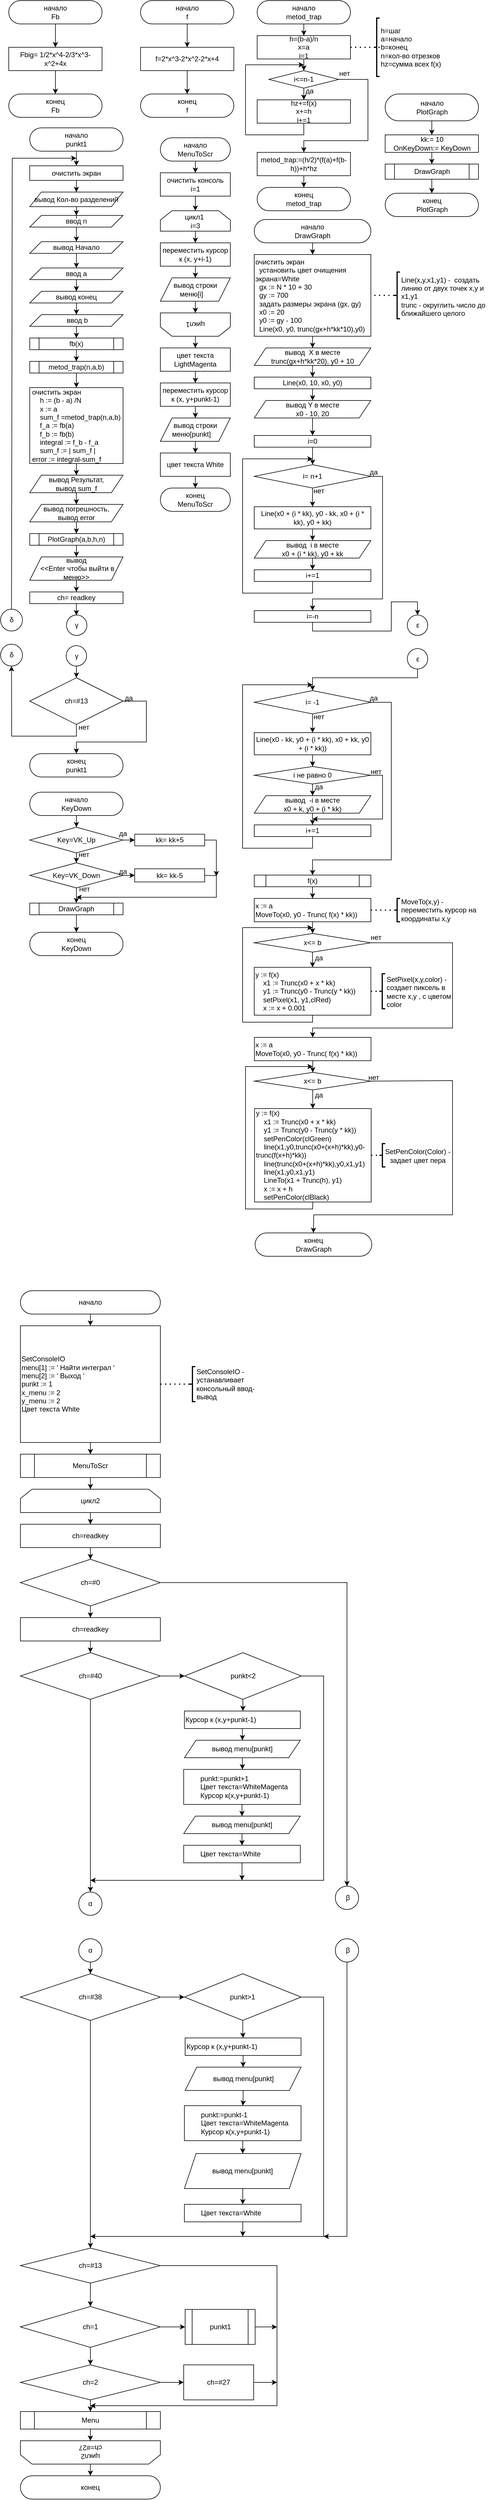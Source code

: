 <mxfile version="22.1.11" type="device">
  <diagram id="jz6VIaWYG16HoFbdg4h_" name="Page-1">
    <mxGraphModel dx="1032" dy="501" grid="1" gridSize="10" guides="1" tooltips="1" connect="1" arrows="1" fold="1" page="1" pageScale="1" pageWidth="850" pageHeight="1100" math="0" shadow="0">
      <root>
        <mxCell id="0" />
        <mxCell id="1" parent="0" />
        <mxCell id="n3_VSdz6RZA-uOVrS2dy-1" value="конец&lt;br&gt;Fb" style="rounded=1;whiteSpace=wrap;html=1;arcSize=50;" vertex="1" parent="1">
          <mxGeometry x="24" y="170" width="160" height="40" as="geometry" />
        </mxCell>
        <mxCell id="n3_VSdz6RZA-uOVrS2dy-2" style="edgeStyle=orthogonalEdgeStyle;rounded=0;orthogonalLoop=1;jettySize=auto;html=1;" edge="1" parent="1" source="n3_VSdz6RZA-uOVrS2dy-3" target="n3_VSdz6RZA-uOVrS2dy-5">
          <mxGeometry relative="1" as="geometry" />
        </mxCell>
        <mxCell id="n3_VSdz6RZA-uOVrS2dy-3" value="начало&lt;br&gt;Fb" style="rounded=1;whiteSpace=wrap;html=1;arcSize=50;" vertex="1" parent="1">
          <mxGeometry x="24" y="10" width="160" height="40" as="geometry" />
        </mxCell>
        <mxCell id="n3_VSdz6RZA-uOVrS2dy-4" style="edgeStyle=orthogonalEdgeStyle;rounded=0;orthogonalLoop=1;jettySize=auto;html=1;" edge="1" parent="1" source="n3_VSdz6RZA-uOVrS2dy-5" target="n3_VSdz6RZA-uOVrS2dy-1">
          <mxGeometry relative="1" as="geometry" />
        </mxCell>
        <mxCell id="n3_VSdz6RZA-uOVrS2dy-5" value="Fbig= 1/2*х^4-2/3*x^3-x^2+4x" style="rounded=0;whiteSpace=wrap;html=1;" vertex="1" parent="1">
          <mxGeometry x="24" y="90" width="160" height="40" as="geometry" />
        </mxCell>
        <mxCell id="n3_VSdz6RZA-uOVrS2dy-6" value="конец&lt;br&gt;f" style="rounded=1;whiteSpace=wrap;html=1;arcSize=50;" vertex="1" parent="1">
          <mxGeometry x="250" y="170" width="160" height="40" as="geometry" />
        </mxCell>
        <mxCell id="n3_VSdz6RZA-uOVrS2dy-7" style="edgeStyle=orthogonalEdgeStyle;rounded=0;orthogonalLoop=1;jettySize=auto;html=1;" edge="1" parent="1" source="n3_VSdz6RZA-uOVrS2dy-8" target="n3_VSdz6RZA-uOVrS2dy-10">
          <mxGeometry relative="1" as="geometry" />
        </mxCell>
        <mxCell id="n3_VSdz6RZA-uOVrS2dy-8" value="начало&lt;br&gt;f" style="rounded=1;whiteSpace=wrap;html=1;arcSize=50;" vertex="1" parent="1">
          <mxGeometry x="250" y="10" width="160" height="40" as="geometry" />
        </mxCell>
        <mxCell id="n3_VSdz6RZA-uOVrS2dy-9" style="edgeStyle=orthogonalEdgeStyle;rounded=0;orthogonalLoop=1;jettySize=auto;html=1;" edge="1" parent="1" source="n3_VSdz6RZA-uOVrS2dy-10" target="n3_VSdz6RZA-uOVrS2dy-6">
          <mxGeometry relative="1" as="geometry" />
        </mxCell>
        <mxCell id="n3_VSdz6RZA-uOVrS2dy-10" value="f=2*x^3-2*x^2-2*x+4" style="rounded=0;whiteSpace=wrap;html=1;" vertex="1" parent="1">
          <mxGeometry x="250" y="90" width="160" height="40" as="geometry" />
        </mxCell>
        <mxCell id="n3_VSdz6RZA-uOVrS2dy-11" value="конец&lt;br&gt;metod_trap" style="rounded=1;whiteSpace=wrap;html=1;arcSize=50;" vertex="1" parent="1">
          <mxGeometry x="450" y="330" width="160" height="40" as="geometry" />
        </mxCell>
        <mxCell id="n3_VSdz6RZA-uOVrS2dy-12" style="edgeStyle=orthogonalEdgeStyle;rounded=0;orthogonalLoop=1;jettySize=auto;html=1;entryX=0.5;entryY=0;entryDx=0;entryDy=0;" edge="1" parent="1" source="n3_VSdz6RZA-uOVrS2dy-13" target="n3_VSdz6RZA-uOVrS2dy-20">
          <mxGeometry relative="1" as="geometry" />
        </mxCell>
        <mxCell id="n3_VSdz6RZA-uOVrS2dy-13" value="начало&lt;br&gt;metod_trap" style="rounded=1;whiteSpace=wrap;html=1;arcSize=50;" vertex="1" parent="1">
          <mxGeometry x="450" y="10" width="160" height="40" as="geometry" />
        </mxCell>
        <mxCell id="n3_VSdz6RZA-uOVrS2dy-14" style="edgeStyle=orthogonalEdgeStyle;rounded=0;orthogonalLoop=1;jettySize=auto;html=1;" edge="1" parent="1" source="n3_VSdz6RZA-uOVrS2dy-15" target="n3_VSdz6RZA-uOVrS2dy-11">
          <mxGeometry relative="1" as="geometry" />
        </mxCell>
        <mxCell id="n3_VSdz6RZA-uOVrS2dy-15" value="metod_trap:=(h/2)*(f(a)+f(b-h))+h*hz" style="rounded=0;whiteSpace=wrap;html=1;" vertex="1" parent="1">
          <mxGeometry x="450" y="270" width="160" height="40" as="geometry" />
        </mxCell>
        <mxCell id="n3_VSdz6RZA-uOVrS2dy-16" style="edgeStyle=orthogonalEdgeStyle;rounded=0;orthogonalLoop=1;jettySize=auto;html=1;entryX=0.5;entryY=0;entryDx=0;entryDy=0;" edge="1" parent="1" source="n3_VSdz6RZA-uOVrS2dy-180" target="n3_VSdz6RZA-uOVrS2dy-18">
          <mxGeometry relative="1" as="geometry">
            <mxPoint x="530" y="160" as="sourcePoint" />
          </mxGeometry>
        </mxCell>
        <mxCell id="n3_VSdz6RZA-uOVrS2dy-17" style="edgeStyle=orthogonalEdgeStyle;rounded=0;orthogonalLoop=1;jettySize=auto;html=1;exitX=0.5;exitY=1;exitDx=0;exitDy=0;" edge="1" parent="1" source="n3_VSdz6RZA-uOVrS2dy-18">
          <mxGeometry relative="1" as="geometry">
            <mxPoint x="530" y="120" as="targetPoint" />
            <Array as="points">
              <mxPoint x="530" y="240" />
              <mxPoint x="430" y="240" />
              <mxPoint x="430" y="120" />
            </Array>
          </mxGeometry>
        </mxCell>
        <mxCell id="n3_VSdz6RZA-uOVrS2dy-18" value="&lt;div&gt;hz+=f(x)&lt;/div&gt;&lt;div&gt;&lt;span style=&quot;background-color: initial;&quot;&gt;x+=h&lt;/span&gt;&lt;/div&gt;&lt;div&gt;&lt;span style=&quot;background-color: initial;&quot;&gt;i+=1&lt;/span&gt;&lt;/div&gt;" style="rounded=0;whiteSpace=wrap;html=1;" vertex="1" parent="1">
          <mxGeometry x="450" y="180" width="160" height="40" as="geometry" />
        </mxCell>
        <mxCell id="n3_VSdz6RZA-uOVrS2dy-19" style="edgeStyle=orthogonalEdgeStyle;rounded=0;orthogonalLoop=1;jettySize=auto;html=1;entryX=0.5;entryY=0;entryDx=0;entryDy=0;" edge="1" parent="1" source="n3_VSdz6RZA-uOVrS2dy-20">
          <mxGeometry relative="1" as="geometry">
            <mxPoint x="530" y="130" as="targetPoint" />
          </mxGeometry>
        </mxCell>
        <mxCell id="n3_VSdz6RZA-uOVrS2dy-20" value="&lt;div&gt;h=(b-a)/n&lt;/div&gt;&lt;div&gt;&lt;span style=&quot;background-color: initial;&quot;&gt;x=a&lt;/span&gt;&lt;/div&gt;&lt;div&gt;&lt;span style=&quot;background-color: initial;&quot;&gt;i=1&lt;/span&gt;&lt;/div&gt;" style="rounded=0;whiteSpace=wrap;html=1;" vertex="1" parent="1">
          <mxGeometry x="450" y="70" width="160" height="40" as="geometry" />
        </mxCell>
        <mxCell id="n3_VSdz6RZA-uOVrS2dy-21" value="" style="endArrow=classic;html=1;rounded=0;exitX=1;exitY=0.5;exitDx=0;exitDy=0;entryX=0.5;entryY=0;entryDx=0;entryDy=0;" edge="1" parent="1" source="n3_VSdz6RZA-uOVrS2dy-180" target="n3_VSdz6RZA-uOVrS2dy-15">
          <mxGeometry width="50" height="50" relative="1" as="geometry">
            <mxPoint x="610" y="145" as="sourcePoint" />
            <mxPoint x="380" y="190" as="targetPoint" />
            <Array as="points">
              <mxPoint x="640" y="145" />
              <mxPoint x="640" y="250" />
              <mxPoint x="530" y="250" />
            </Array>
          </mxGeometry>
        </mxCell>
        <mxCell id="n3_VSdz6RZA-uOVrS2dy-22" value="" style="endArrow=none;dashed=1;html=1;dashPattern=1 3;strokeWidth=2;rounded=0;exitX=1;exitY=0.5;exitDx=0;exitDy=0;" edge="1" parent="1" source="n3_VSdz6RZA-uOVrS2dy-24">
          <mxGeometry width="50" height="50" relative="1" as="geometry">
            <mxPoint x="330" y="240" as="sourcePoint" />
            <mxPoint x="650" y="90" as="targetPoint" />
          </mxGeometry>
        </mxCell>
        <mxCell id="n3_VSdz6RZA-uOVrS2dy-23" value="" style="endArrow=none;dashed=1;html=1;dashPattern=1 3;strokeWidth=2;rounded=0;exitX=1;exitY=0.5;exitDx=0;exitDy=0;" edge="1" parent="1" source="n3_VSdz6RZA-uOVrS2dy-20">
          <mxGeometry width="50" height="50" relative="1" as="geometry">
            <mxPoint x="610" y="90" as="sourcePoint" />
            <mxPoint x="650" y="90" as="targetPoint" />
          </mxGeometry>
        </mxCell>
        <mxCell id="n3_VSdz6RZA-uOVrS2dy-24" value="" style="strokeWidth=2;html=1;shape=mxgraph.flowchart.annotation_2;align=left;labelPosition=right;pointerEvents=1;" vertex="1" parent="1">
          <mxGeometry x="650" y="40" width="10" height="100" as="geometry" />
        </mxCell>
        <mxCell id="n3_VSdz6RZA-uOVrS2dy-25" value="h=шаг&lt;br&gt;a=начало&lt;br&gt;b=конец&lt;br&gt;n=кол-во отрезков&lt;br&gt;hz=сумма всех f(x)" style="text;html=1;strokeColor=none;fillColor=none;align=left;verticalAlign=middle;whiteSpace=wrap;rounded=0;" vertex="1" parent="1">
          <mxGeometry x="660" y="40" width="110" height="100" as="geometry" />
        </mxCell>
        <mxCell id="n3_VSdz6RZA-uOVrS2dy-26" value="конец&lt;br&gt;punkt1" style="rounded=1;whiteSpace=wrap;html=1;arcSize=50;" vertex="1" parent="1">
          <mxGeometry x="60" y="1300" width="160" height="40" as="geometry" />
        </mxCell>
        <mxCell id="n3_VSdz6RZA-uOVrS2dy-194" value="" style="edgeStyle=orthogonalEdgeStyle;rounded=0;orthogonalLoop=1;jettySize=auto;html=1;" edge="1" parent="1" source="n3_VSdz6RZA-uOVrS2dy-28" target="n3_VSdz6RZA-uOVrS2dy-193">
          <mxGeometry relative="1" as="geometry" />
        </mxCell>
        <mxCell id="n3_VSdz6RZA-uOVrS2dy-28" value="начало&lt;br&gt;punkt1" style="rounded=1;whiteSpace=wrap;html=1;arcSize=50;" vertex="1" parent="1">
          <mxGeometry x="60" y="228" width="160" height="40" as="geometry" />
        </mxCell>
        <mxCell id="n3_VSdz6RZA-uOVrS2dy-183" style="edgeStyle=orthogonalEdgeStyle;rounded=0;orthogonalLoop=1;jettySize=auto;html=1;" edge="1" parent="1" source="n3_VSdz6RZA-uOVrS2dy-30" target="n3_VSdz6RZA-uOVrS2dy-182">
          <mxGeometry relative="1" as="geometry" />
        </mxCell>
        <mxCell id="n3_VSdz6RZA-uOVrS2dy-30" value="&amp;nbsp;ввод b" style="shape=parallelogram;perimeter=parallelogramPerimeter;whiteSpace=wrap;html=1;fixedSize=1;" vertex="1" parent="1">
          <mxGeometry x="60" y="548" width="160" height="20" as="geometry" />
        </mxCell>
        <mxCell id="n3_VSdz6RZA-uOVrS2dy-31" style="edgeStyle=orthogonalEdgeStyle;rounded=0;orthogonalLoop=1;jettySize=auto;html=1;" edge="1" parent="1" source="n3_VSdz6RZA-uOVrS2dy-32" target="n3_VSdz6RZA-uOVrS2dy-30">
          <mxGeometry relative="1" as="geometry" />
        </mxCell>
        <mxCell id="n3_VSdz6RZA-uOVrS2dy-32" value="вывод конец" style="shape=parallelogram;perimeter=parallelogramPerimeter;whiteSpace=wrap;html=1;fixedSize=1;" vertex="1" parent="1">
          <mxGeometry x="60" y="508" width="160" height="20" as="geometry" />
        </mxCell>
        <mxCell id="n3_VSdz6RZA-uOVrS2dy-33" style="edgeStyle=orthogonalEdgeStyle;rounded=0;orthogonalLoop=1;jettySize=auto;html=1;" edge="1" parent="1" source="n3_VSdz6RZA-uOVrS2dy-34" target="n3_VSdz6RZA-uOVrS2dy-32">
          <mxGeometry relative="1" as="geometry" />
        </mxCell>
        <mxCell id="n3_VSdz6RZA-uOVrS2dy-34" value="ввод а" style="shape=parallelogram;perimeter=parallelogramPerimeter;whiteSpace=wrap;html=1;fixedSize=1;" vertex="1" parent="1">
          <mxGeometry x="60" y="468" width="160" height="20" as="geometry" />
        </mxCell>
        <mxCell id="n3_VSdz6RZA-uOVrS2dy-35" style="edgeStyle=orthogonalEdgeStyle;rounded=0;orthogonalLoop=1;jettySize=auto;html=1;entryX=0.5;entryY=0;entryDx=0;entryDy=0;" edge="1" parent="1" source="n3_VSdz6RZA-uOVrS2dy-36" target="n3_VSdz6RZA-uOVrS2dy-34">
          <mxGeometry relative="1" as="geometry" />
        </mxCell>
        <mxCell id="n3_VSdz6RZA-uOVrS2dy-36" value="вывод Начало" style="shape=parallelogram;perimeter=parallelogramPerimeter;whiteSpace=wrap;html=1;fixedSize=1;" vertex="1" parent="1">
          <mxGeometry x="60" y="423" width="160" height="20" as="geometry" />
        </mxCell>
        <mxCell id="n3_VSdz6RZA-uOVrS2dy-37" style="edgeStyle=orthogonalEdgeStyle;rounded=0;orthogonalLoop=1;jettySize=auto;html=1;" edge="1" parent="1" source="n3_VSdz6RZA-uOVrS2dy-38" target="n3_VSdz6RZA-uOVrS2dy-36">
          <mxGeometry relative="1" as="geometry" />
        </mxCell>
        <mxCell id="n3_VSdz6RZA-uOVrS2dy-38" value="ввод n" style="shape=parallelogram;perimeter=parallelogramPerimeter;whiteSpace=wrap;html=1;fixedSize=1;" vertex="1" parent="1">
          <mxGeometry x="60" y="378" width="160" height="20" as="geometry" />
        </mxCell>
        <mxCell id="n3_VSdz6RZA-uOVrS2dy-39" style="edgeStyle=orthogonalEdgeStyle;rounded=0;orthogonalLoop=1;jettySize=auto;html=1;" edge="1" parent="1" source="n3_VSdz6RZA-uOVrS2dy-40" target="n3_VSdz6RZA-uOVrS2dy-38">
          <mxGeometry relative="1" as="geometry" />
        </mxCell>
        <mxCell id="n3_VSdz6RZA-uOVrS2dy-40" value="вывод Кол-во разделений" style="shape=parallelogram;perimeter=parallelogramPerimeter;whiteSpace=wrap;html=1;fixedSize=1;" vertex="1" parent="1">
          <mxGeometry x="60" y="338" width="160" height="25" as="geometry" />
        </mxCell>
        <mxCell id="n3_VSdz6RZA-uOVrS2dy-75" value="конец&lt;br&gt;MenuToScr" style="rounded=1;whiteSpace=wrap;html=1;arcSize=50;" vertex="1" parent="1">
          <mxGeometry x="284" y="845" width="120" height="40" as="geometry" />
        </mxCell>
        <mxCell id="n3_VSdz6RZA-uOVrS2dy-76" value="" style="edgeStyle=orthogonalEdgeStyle;rounded=0;orthogonalLoop=1;jettySize=auto;html=1;" edge="1" parent="1" source="n3_VSdz6RZA-uOVrS2dy-77" target="n3_VSdz6RZA-uOVrS2dy-79">
          <mxGeometry relative="1" as="geometry" />
        </mxCell>
        <mxCell id="n3_VSdz6RZA-uOVrS2dy-77" value="начало&lt;br&gt;MenuToScr" style="rounded=1;whiteSpace=wrap;html=1;arcSize=50;" vertex="1" parent="1">
          <mxGeometry x="284" y="245" width="120" height="40" as="geometry" />
        </mxCell>
        <mxCell id="n3_VSdz6RZA-uOVrS2dy-78" value="" style="edgeStyle=orthogonalEdgeStyle;rounded=0;orthogonalLoop=1;jettySize=auto;html=1;" edge="1" parent="1" source="n3_VSdz6RZA-uOVrS2dy-79" target="n3_VSdz6RZA-uOVrS2dy-83">
          <mxGeometry relative="1" as="geometry" />
        </mxCell>
        <mxCell id="n3_VSdz6RZA-uOVrS2dy-79" value="очистить консоль&lt;br&gt;i=1" style="rounded=0;whiteSpace=wrap;html=1;" vertex="1" parent="1">
          <mxGeometry x="284" y="305" width="120" height="40" as="geometry" />
        </mxCell>
        <mxCell id="n3_VSdz6RZA-uOVrS2dy-80" value="" style="edgeStyle=orthogonalEdgeStyle;rounded=0;orthogonalLoop=1;jettySize=auto;html=1;" edge="1" parent="1" source="n3_VSdz6RZA-uOVrS2dy-81" target="n3_VSdz6RZA-uOVrS2dy-92">
          <mxGeometry relative="1" as="geometry" />
        </mxCell>
        <mxCell id="n3_VSdz6RZA-uOVrS2dy-81" value="цикл1" style="shape=loopLimit;whiteSpace=wrap;html=1;rotation=-180;" vertex="1" parent="1">
          <mxGeometry x="284" y="545" width="120" height="40" as="geometry" />
        </mxCell>
        <mxCell id="n3_VSdz6RZA-uOVrS2dy-82" value="" style="edgeStyle=orthogonalEdgeStyle;rounded=0;orthogonalLoop=1;jettySize=auto;html=1;" edge="1" parent="1" source="n3_VSdz6RZA-uOVrS2dy-83" target="n3_VSdz6RZA-uOVrS2dy-88">
          <mxGeometry relative="1" as="geometry" />
        </mxCell>
        <mxCell id="n3_VSdz6RZA-uOVrS2dy-83" value="цикл1&amp;nbsp;&lt;br&gt;i=3" style="shape=loopLimit;whiteSpace=wrap;html=1;" vertex="1" parent="1">
          <mxGeometry x="284" y="370" width="120" height="35" as="geometry" />
        </mxCell>
        <mxCell id="n3_VSdz6RZA-uOVrS2dy-87" value="" style="edgeStyle=orthogonalEdgeStyle;rounded=0;orthogonalLoop=1;jettySize=auto;html=1;" edge="1" parent="1" source="n3_VSdz6RZA-uOVrS2dy-88" target="n3_VSdz6RZA-uOVrS2dy-90">
          <mxGeometry relative="1" as="geometry" />
        </mxCell>
        <mxCell id="n3_VSdz6RZA-uOVrS2dy-88" value="переместить курсор к (x, y+i-1)" style="rounded=0;whiteSpace=wrap;html=1;" vertex="1" parent="1">
          <mxGeometry x="284" y="425" width="120" height="40" as="geometry" />
        </mxCell>
        <mxCell id="n3_VSdz6RZA-uOVrS2dy-89" value="" style="edgeStyle=orthogonalEdgeStyle;rounded=0;orthogonalLoop=1;jettySize=auto;html=1;" edge="1" parent="1" source="n3_VSdz6RZA-uOVrS2dy-90" target="n3_VSdz6RZA-uOVrS2dy-81">
          <mxGeometry relative="1" as="geometry" />
        </mxCell>
        <mxCell id="n3_VSdz6RZA-uOVrS2dy-90" value="вывод строки меню[i]&lt;span style=&quot;white-space: pre;&quot;&gt;&#x9;&lt;/span&gt;" style="shape=parallelogram;perimeter=parallelogramPerimeter;whiteSpace=wrap;html=1;fixedSize=1;" vertex="1" parent="1">
          <mxGeometry x="284" y="485" width="120" height="40" as="geometry" />
        </mxCell>
        <mxCell id="n3_VSdz6RZA-uOVrS2dy-91" value="" style="edgeStyle=orthogonalEdgeStyle;rounded=0;orthogonalLoop=1;jettySize=auto;html=1;" edge="1" parent="1" source="n3_VSdz6RZA-uOVrS2dy-92" target="n3_VSdz6RZA-uOVrS2dy-94">
          <mxGeometry relative="1" as="geometry" />
        </mxCell>
        <mxCell id="n3_VSdz6RZA-uOVrS2dy-92" value="цвет текста LightMagenta" style="rounded=0;whiteSpace=wrap;html=1;" vertex="1" parent="1">
          <mxGeometry x="284" y="605" width="120" height="40" as="geometry" />
        </mxCell>
        <mxCell id="n3_VSdz6RZA-uOVrS2dy-93" value="" style="edgeStyle=orthogonalEdgeStyle;rounded=0;orthogonalLoop=1;jettySize=auto;html=1;" edge="1" parent="1" source="n3_VSdz6RZA-uOVrS2dy-94" target="n3_VSdz6RZA-uOVrS2dy-96">
          <mxGeometry relative="1" as="geometry" />
        </mxCell>
        <mxCell id="n3_VSdz6RZA-uOVrS2dy-94" value="переместить курсор к (x, y+punkt-1)" style="rounded=0;whiteSpace=wrap;html=1;" vertex="1" parent="1">
          <mxGeometry x="284" y="665" width="120" height="40" as="geometry" />
        </mxCell>
        <mxCell id="n3_VSdz6RZA-uOVrS2dy-95" value="" style="edgeStyle=orthogonalEdgeStyle;rounded=0;orthogonalLoop=1;jettySize=auto;html=1;" edge="1" parent="1" source="n3_VSdz6RZA-uOVrS2dy-96" target="n3_VSdz6RZA-uOVrS2dy-98">
          <mxGeometry relative="1" as="geometry" />
        </mxCell>
        <mxCell id="n3_VSdz6RZA-uOVrS2dy-96" value="вывод строки меню[punkt]&lt;span style=&quot;white-space: pre;&quot;&gt;&#x9;&lt;/span&gt;" style="shape=parallelogram;perimeter=parallelogramPerimeter;whiteSpace=wrap;html=1;fixedSize=1;" vertex="1" parent="1">
          <mxGeometry x="284" y="725" width="120" height="40" as="geometry" />
        </mxCell>
        <mxCell id="n3_VSdz6RZA-uOVrS2dy-97" value="" style="edgeStyle=orthogonalEdgeStyle;rounded=0;orthogonalLoop=1;jettySize=auto;html=1;" edge="1" parent="1" source="n3_VSdz6RZA-uOVrS2dy-98" target="n3_VSdz6RZA-uOVrS2dy-75">
          <mxGeometry relative="1" as="geometry" />
        </mxCell>
        <mxCell id="n3_VSdz6RZA-uOVrS2dy-98" value="цвет текста White" style="rounded=0;whiteSpace=wrap;html=1;" vertex="1" parent="1">
          <mxGeometry x="284" y="785" width="120" height="40" as="geometry" />
        </mxCell>
        <mxCell id="n3_VSdz6RZA-uOVrS2dy-99" value="конец" style="rounded=1;whiteSpace=wrap;html=1;arcSize=50;" vertex="1" parent="1">
          <mxGeometry x="44" y="4250" width="240" height="40" as="geometry" />
        </mxCell>
        <mxCell id="n3_VSdz6RZA-uOVrS2dy-100" value="" style="edgeStyle=orthogonalEdgeStyle;rounded=0;orthogonalLoop=1;jettySize=auto;html=1;" edge="1" parent="1" source="n3_VSdz6RZA-uOVrS2dy-101" target="n3_VSdz6RZA-uOVrS2dy-103">
          <mxGeometry relative="1" as="geometry" />
        </mxCell>
        <mxCell id="n3_VSdz6RZA-uOVrS2dy-101" value="начало" style="rounded=1;whiteSpace=wrap;html=1;arcSize=50;" vertex="1" parent="1">
          <mxGeometry x="44" y="2220" width="240" height="40" as="geometry" />
        </mxCell>
        <mxCell id="n3_VSdz6RZA-uOVrS2dy-102" value="" style="edgeStyle=orthogonalEdgeStyle;rounded=0;orthogonalLoop=1;jettySize=auto;html=1;" edge="1" parent="1" source="n3_VSdz6RZA-uOVrS2dy-103" target="n3_VSdz6RZA-uOVrS2dy-105">
          <mxGeometry relative="1" as="geometry" />
        </mxCell>
        <mxCell id="n3_VSdz6RZA-uOVrS2dy-103" value="&lt;div&gt;SetConsoleIO&lt;/div&gt;&lt;div&gt;&lt;span style=&quot;font-size: 12px;&quot;&gt;menu[1] := &#39; Найти интеграл &#39;&amp;nbsp;&lt;/span&gt;&lt;/div&gt;&lt;div&gt;&lt;span style=&quot;font-size: 12px;&quot;&gt;menu[2] := &#39; Выход &#39;&lt;/span&gt;&lt;/div&gt;&lt;div&gt;&lt;span style=&quot;font-size: 12px;&quot;&gt;punkt := 1&lt;/span&gt;&lt;/div&gt;&lt;div&gt;&lt;span style=&quot;font-size: 12px;&quot;&gt;x_menu := 2&amp;nbsp;&lt;/span&gt;&lt;/div&gt;&lt;div&gt;&lt;span style=&quot;font-size: 12px;&quot;&gt;y_menu := 2&amp;nbsp;&lt;/span&gt;&lt;/div&gt;&lt;div&gt;&lt;span style=&quot;font-size: 12px;&quot;&gt;Цвет текста White&lt;/span&gt;&lt;/div&gt;" style="rounded=0;whiteSpace=wrap;html=1;align=left;" vertex="1" parent="1">
          <mxGeometry x="44" y="2280" width="240" height="200" as="geometry" />
        </mxCell>
        <mxCell id="n3_VSdz6RZA-uOVrS2dy-104" value="" style="edgeStyle=orthogonalEdgeStyle;rounded=0;orthogonalLoop=1;jettySize=auto;html=1;" edge="1" parent="1" source="n3_VSdz6RZA-uOVrS2dy-105" target="n3_VSdz6RZA-uOVrS2dy-107">
          <mxGeometry relative="1" as="geometry" />
        </mxCell>
        <mxCell id="n3_VSdz6RZA-uOVrS2dy-105" value="MenuToScr" style="shape=process;whiteSpace=wrap;html=1;backgroundOutline=1;" vertex="1" parent="1">
          <mxGeometry x="44" y="2500" width="240" height="40" as="geometry" />
        </mxCell>
        <mxCell id="n3_VSdz6RZA-uOVrS2dy-106" value="" style="edgeStyle=orthogonalEdgeStyle;rounded=0;orthogonalLoop=1;jettySize=auto;html=1;" edge="1" parent="1" source="n3_VSdz6RZA-uOVrS2dy-107" target="n3_VSdz6RZA-uOVrS2dy-111">
          <mxGeometry relative="1" as="geometry" />
        </mxCell>
        <mxCell id="n3_VSdz6RZA-uOVrS2dy-107" value="цикл2" style="shape=loopLimit;whiteSpace=wrap;html=1;" vertex="1" parent="1">
          <mxGeometry x="44" y="2560" width="240" height="40" as="geometry" />
        </mxCell>
        <mxCell id="n3_VSdz6RZA-uOVrS2dy-108" value="" style="edgeStyle=orthogonalEdgeStyle;rounded=0;orthogonalLoop=1;jettySize=auto;html=1;" edge="1" parent="1" source="n3_VSdz6RZA-uOVrS2dy-109" target="n3_VSdz6RZA-uOVrS2dy-99">
          <mxGeometry relative="1" as="geometry" />
        </mxCell>
        <mxCell id="n3_VSdz6RZA-uOVrS2dy-109" value="цикл2&lt;br&gt;ch=#27" style="shape=loopLimit;whiteSpace=wrap;html=1;rotation=-180;" vertex="1" parent="1">
          <mxGeometry x="44" y="4190" width="240" height="40" as="geometry" />
        </mxCell>
        <mxCell id="n3_VSdz6RZA-uOVrS2dy-110" value="" style="edgeStyle=orthogonalEdgeStyle;rounded=0;orthogonalLoop=1;jettySize=auto;html=1;" edge="1" parent="1" source="n3_VSdz6RZA-uOVrS2dy-111" target="n3_VSdz6RZA-uOVrS2dy-113">
          <mxGeometry relative="1" as="geometry" />
        </mxCell>
        <mxCell id="n3_VSdz6RZA-uOVrS2dy-111" value="ch=readkey" style="rounded=0;whiteSpace=wrap;html=1;" vertex="1" parent="1">
          <mxGeometry x="44" y="2620" width="240" height="40" as="geometry" />
        </mxCell>
        <mxCell id="n3_VSdz6RZA-uOVrS2dy-112" value="" style="edgeStyle=orthogonalEdgeStyle;rounded=0;orthogonalLoop=1;jettySize=auto;html=1;" edge="1" parent="1" source="n3_VSdz6RZA-uOVrS2dy-113" target="n3_VSdz6RZA-uOVrS2dy-115">
          <mxGeometry relative="1" as="geometry" />
        </mxCell>
        <mxCell id="n3_VSdz6RZA-uOVrS2dy-113" value="ch=#0" style="rhombus;whiteSpace=wrap;html=1;" vertex="1" parent="1">
          <mxGeometry x="44" y="2680" width="240" height="80" as="geometry" />
        </mxCell>
        <mxCell id="n3_VSdz6RZA-uOVrS2dy-114" value="" style="edgeStyle=orthogonalEdgeStyle;rounded=0;orthogonalLoop=1;jettySize=auto;html=1;" edge="1" parent="1" source="n3_VSdz6RZA-uOVrS2dy-115" target="n3_VSdz6RZA-uOVrS2dy-117">
          <mxGeometry relative="1" as="geometry" />
        </mxCell>
        <mxCell id="n3_VSdz6RZA-uOVrS2dy-115" value="ch=readkey" style="rounded=0;whiteSpace=wrap;html=1;" vertex="1" parent="1">
          <mxGeometry x="44" y="2780" width="240" height="40" as="geometry" />
        </mxCell>
        <mxCell id="n3_VSdz6RZA-uOVrS2dy-116" value="" style="edgeStyle=orthogonalEdgeStyle;rounded=0;orthogonalLoop=1;jettySize=auto;html=1;" edge="1" parent="1" source="n3_VSdz6RZA-uOVrS2dy-117" target="n3_VSdz6RZA-uOVrS2dy-124">
          <mxGeometry relative="1" as="geometry" />
        </mxCell>
        <mxCell id="n3_VSdz6RZA-uOVrS2dy-117" value="ch=#40" style="rhombus;whiteSpace=wrap;html=1;" vertex="1" parent="1">
          <mxGeometry x="44" y="2840" width="240" height="80" as="geometry" />
        </mxCell>
        <mxCell id="n3_VSdz6RZA-uOVrS2dy-118" style="edgeStyle=orthogonalEdgeStyle;rounded=0;orthogonalLoop=1;jettySize=auto;html=1;entryX=0.5;entryY=0;entryDx=0;entryDy=0;" edge="1" parent="1" source="n3_VSdz6RZA-uOVrS2dy-119" target="n3_VSdz6RZA-uOVrS2dy-128">
          <mxGeometry relative="1" as="geometry" />
        </mxCell>
        <mxCell id="n3_VSdz6RZA-uOVrS2dy-119" value="&lt;div&gt;&lt;span style=&quot;background-color: initial;&quot;&gt;&amp;nbsp; &amp;nbsp; &amp;nbsp; &amp;nbsp; punkt:=punkt+1&lt;/span&gt;&lt;br&gt;&lt;/div&gt;&lt;div&gt;&amp;nbsp; &amp;nbsp; &amp;nbsp; &amp;nbsp; Цвет текста=WhiteMagenta&lt;/div&gt;&lt;div&gt;&amp;nbsp; &amp;nbsp; &amp;nbsp; &amp;nbsp; Курсор к(x,y+punkt-1)&lt;/div&gt;" style="rounded=0;whiteSpace=wrap;html=1;align=left;" vertex="1" parent="1">
          <mxGeometry x="324" y="3040" width="200" height="60" as="geometry" />
        </mxCell>
        <mxCell id="n3_VSdz6RZA-uOVrS2dy-120" value="" style="edgeStyle=orthogonalEdgeStyle;rounded=0;orthogonalLoop=1;jettySize=auto;html=1;" edge="1" parent="1" source="n3_VSdz6RZA-uOVrS2dy-122" target="n3_VSdz6RZA-uOVrS2dy-136">
          <mxGeometry relative="1" as="geometry" />
        </mxCell>
        <mxCell id="n3_VSdz6RZA-uOVrS2dy-121" style="edgeStyle=orthogonalEdgeStyle;rounded=0;orthogonalLoop=1;jettySize=auto;html=1;entryX=0.5;entryY=0;entryDx=0;entryDy=0;" edge="1" parent="1" source="n3_VSdz6RZA-uOVrS2dy-122" target="n3_VSdz6RZA-uOVrS2dy-149">
          <mxGeometry relative="1" as="geometry" />
        </mxCell>
        <mxCell id="n3_VSdz6RZA-uOVrS2dy-122" value="ch=#38" style="rhombus;whiteSpace=wrap;html=1;" vertex="1" parent="1">
          <mxGeometry x="44" y="3390" width="240" height="80" as="geometry" />
        </mxCell>
        <mxCell id="n3_VSdz6RZA-uOVrS2dy-123" style="edgeStyle=orthogonalEdgeStyle;rounded=0;orthogonalLoop=1;jettySize=auto;html=1;entryX=0.5;entryY=0;entryDx=0;entryDy=0;" edge="1" parent="1" source="n3_VSdz6RZA-uOVrS2dy-124" target="n3_VSdz6RZA-uOVrS2dy-130">
          <mxGeometry relative="1" as="geometry" />
        </mxCell>
        <mxCell id="n3_VSdz6RZA-uOVrS2dy-124" value="punkt&amp;lt;2" style="rhombus;whiteSpace=wrap;html=1;" vertex="1" parent="1">
          <mxGeometry x="325.5" y="2840" width="200" height="80" as="geometry" />
        </mxCell>
        <mxCell id="n3_VSdz6RZA-uOVrS2dy-125" style="edgeStyle=orthogonalEdgeStyle;rounded=0;orthogonalLoop=1;jettySize=auto;html=1;entryX=0.5;entryY=0;entryDx=0;entryDy=0;" edge="1" parent="1" source="n3_VSdz6RZA-uOVrS2dy-126" target="n3_VSdz6RZA-uOVrS2dy-119">
          <mxGeometry relative="1" as="geometry" />
        </mxCell>
        <mxCell id="n3_VSdz6RZA-uOVrS2dy-126" value="вывод menu[punkt]" style="shape=parallelogram;perimeter=parallelogramPerimeter;whiteSpace=wrap;html=1;fixedSize=1;" vertex="1" parent="1">
          <mxGeometry x="325.25" y="2990" width="198.75" height="30" as="geometry" />
        </mxCell>
        <mxCell id="n3_VSdz6RZA-uOVrS2dy-127" style="edgeStyle=orthogonalEdgeStyle;rounded=0;orthogonalLoop=1;jettySize=auto;html=1;entryX=0.5;entryY=0;entryDx=0;entryDy=0;" edge="1" parent="1" source="n3_VSdz6RZA-uOVrS2dy-128" target="n3_VSdz6RZA-uOVrS2dy-132">
          <mxGeometry relative="1" as="geometry" />
        </mxCell>
        <mxCell id="n3_VSdz6RZA-uOVrS2dy-128" value="вывод menu[punkt]" style="shape=parallelogram;perimeter=parallelogramPerimeter;whiteSpace=wrap;html=1;fixedSize=1;" vertex="1" parent="1">
          <mxGeometry x="324" y="3120" width="200" height="30" as="geometry" />
        </mxCell>
        <mxCell id="n3_VSdz6RZA-uOVrS2dy-129" style="edgeStyle=orthogonalEdgeStyle;rounded=0;orthogonalLoop=1;jettySize=auto;html=1;entryX=0.5;entryY=0;entryDx=0;entryDy=0;" edge="1" parent="1" source="n3_VSdz6RZA-uOVrS2dy-130" target="n3_VSdz6RZA-uOVrS2dy-126">
          <mxGeometry relative="1" as="geometry" />
        </mxCell>
        <mxCell id="n3_VSdz6RZA-uOVrS2dy-130" value="&lt;div&gt;Курсор к (x,y+punkt-1)&lt;/div&gt;" style="rounded=0;whiteSpace=wrap;html=1;align=left;" vertex="1" parent="1">
          <mxGeometry x="325.25" y="2940" width="198.75" height="30" as="geometry" />
        </mxCell>
        <mxCell id="n3_VSdz6RZA-uOVrS2dy-131" style="edgeStyle=orthogonalEdgeStyle;rounded=0;orthogonalLoop=1;jettySize=auto;html=1;" edge="1" parent="1" source="n3_VSdz6RZA-uOVrS2dy-132">
          <mxGeometry relative="1" as="geometry">
            <mxPoint x="424" y="3230" as="targetPoint" />
          </mxGeometry>
        </mxCell>
        <mxCell id="n3_VSdz6RZA-uOVrS2dy-132" value="&lt;div&gt;&lt;span style=&quot;background-color: initial;&quot;&gt;&amp;nbsp; &amp;nbsp; &amp;nbsp; &amp;nbsp; Цвет текста=White&lt;/span&gt;&lt;br&gt;&lt;/div&gt;" style="rounded=0;whiteSpace=wrap;html=1;align=left;" vertex="1" parent="1">
          <mxGeometry x="324" y="3170" width="200" height="30" as="geometry" />
        </mxCell>
        <mxCell id="n3_VSdz6RZA-uOVrS2dy-133" style="edgeStyle=orthogonalEdgeStyle;rounded=0;orthogonalLoop=1;jettySize=auto;html=1;entryX=0.5;entryY=0;entryDx=0;entryDy=0;" edge="1" parent="1" source="n3_VSdz6RZA-uOVrS2dy-134" target="n3_VSdz6RZA-uOVrS2dy-140">
          <mxGeometry relative="1" as="geometry" />
        </mxCell>
        <mxCell id="n3_VSdz6RZA-uOVrS2dy-134" value="&lt;div&gt;&lt;span style=&quot;background-color: initial;&quot;&gt;&amp;nbsp; &amp;nbsp; &amp;nbsp; &amp;nbsp; punkt:=punkt-1&lt;/span&gt;&lt;br&gt;&lt;/div&gt;&lt;div&gt;&amp;nbsp; &amp;nbsp; &amp;nbsp; &amp;nbsp; Цвет текста=WhiteMagenta&lt;/div&gt;&lt;div&gt;&amp;nbsp; &amp;nbsp; &amp;nbsp; &amp;nbsp; Курсор к(x,y+punkt-1)&lt;/div&gt;" style="rounded=0;whiteSpace=wrap;html=1;align=left;" vertex="1" parent="1">
          <mxGeometry x="325.25" y="3616" width="200" height="60" as="geometry" />
        </mxCell>
        <mxCell id="n3_VSdz6RZA-uOVrS2dy-135" style="edgeStyle=orthogonalEdgeStyle;rounded=0;orthogonalLoop=1;jettySize=auto;html=1;entryX=0.5;entryY=0;entryDx=0;entryDy=0;" edge="1" parent="1" source="n3_VSdz6RZA-uOVrS2dy-136" target="n3_VSdz6RZA-uOVrS2dy-142">
          <mxGeometry relative="1" as="geometry" />
        </mxCell>
        <mxCell id="n3_VSdz6RZA-uOVrS2dy-136" value="punkt&amp;gt;1" style="rhombus;whiteSpace=wrap;html=1;" vertex="1" parent="1">
          <mxGeometry x="325.25" y="3390" width="200" height="80" as="geometry" />
        </mxCell>
        <mxCell id="n3_VSdz6RZA-uOVrS2dy-137" style="edgeStyle=orthogonalEdgeStyle;rounded=0;orthogonalLoop=1;jettySize=auto;html=1;entryX=0.5;entryY=0;entryDx=0;entryDy=0;" edge="1" parent="1" source="n3_VSdz6RZA-uOVrS2dy-138" target="n3_VSdz6RZA-uOVrS2dy-134">
          <mxGeometry relative="1" as="geometry" />
        </mxCell>
        <mxCell id="n3_VSdz6RZA-uOVrS2dy-138" value="вывод menu[punkt]" style="shape=parallelogram;perimeter=parallelogramPerimeter;whiteSpace=wrap;html=1;fixedSize=1;" vertex="1" parent="1">
          <mxGeometry x="326.5" y="3550" width="198.75" height="40" as="geometry" />
        </mxCell>
        <mxCell id="n3_VSdz6RZA-uOVrS2dy-139" style="edgeStyle=orthogonalEdgeStyle;rounded=0;orthogonalLoop=1;jettySize=auto;html=1;entryX=0.5;entryY=0;entryDx=0;entryDy=0;" edge="1" parent="1" source="n3_VSdz6RZA-uOVrS2dy-140" target="n3_VSdz6RZA-uOVrS2dy-144">
          <mxGeometry relative="1" as="geometry" />
        </mxCell>
        <mxCell id="n3_VSdz6RZA-uOVrS2dy-140" value="вывод menu[punkt]" style="shape=parallelogram;perimeter=parallelogramPerimeter;whiteSpace=wrap;html=1;fixedSize=1;" vertex="1" parent="1">
          <mxGeometry x="325.25" y="3698" width="200" height="60" as="geometry" />
        </mxCell>
        <mxCell id="n3_VSdz6RZA-uOVrS2dy-141" value="" style="edgeStyle=orthogonalEdgeStyle;rounded=0;orthogonalLoop=1;jettySize=auto;html=1;" edge="1" parent="1" source="n3_VSdz6RZA-uOVrS2dy-142" target="n3_VSdz6RZA-uOVrS2dy-138">
          <mxGeometry relative="1" as="geometry" />
        </mxCell>
        <mxCell id="n3_VSdz6RZA-uOVrS2dy-142" value="&lt;div&gt;Курсор к (x,y+punkt-1)&lt;/div&gt;" style="rounded=0;whiteSpace=wrap;html=1;align=left;" vertex="1" parent="1">
          <mxGeometry x="326.5" y="3500" width="198.75" height="30" as="geometry" />
        </mxCell>
        <mxCell id="n3_VSdz6RZA-uOVrS2dy-143" style="edgeStyle=orthogonalEdgeStyle;rounded=0;orthogonalLoop=1;jettySize=auto;html=1;" edge="1" parent="1" source="n3_VSdz6RZA-uOVrS2dy-144">
          <mxGeometry relative="1" as="geometry">
            <mxPoint x="425.25" y="3840" as="targetPoint" />
          </mxGeometry>
        </mxCell>
        <mxCell id="n3_VSdz6RZA-uOVrS2dy-144" value="&lt;div&gt;&lt;span style=&quot;background-color: initial;&quot;&gt;&amp;nbsp; &amp;nbsp; &amp;nbsp; &amp;nbsp; Цвет текста=White&lt;/span&gt;&lt;br&gt;&lt;/div&gt;" style="rounded=0;whiteSpace=wrap;html=1;align=left;" vertex="1" parent="1">
          <mxGeometry x="325.25" y="3785" width="200" height="30" as="geometry" />
        </mxCell>
        <mxCell id="n3_VSdz6RZA-uOVrS2dy-145" value="" style="endArrow=classic;html=1;rounded=0;exitX=1;exitY=0.5;exitDx=0;exitDy=0;" edge="1" parent="1" source="n3_VSdz6RZA-uOVrS2dy-124">
          <mxGeometry width="50" height="50" relative="1" as="geometry">
            <mxPoint x="364" y="3140" as="sourcePoint" />
            <mxPoint x="164" y="3230" as="targetPoint" />
            <Array as="points">
              <mxPoint x="564" y="2880" />
              <mxPoint x="564" y="3070" />
              <mxPoint x="564" y="3230" />
            </Array>
          </mxGeometry>
        </mxCell>
        <mxCell id="n3_VSdz6RZA-uOVrS2dy-146" value="" style="endArrow=classic;html=1;rounded=0;exitX=1;exitY=0.5;exitDx=0;exitDy=0;" edge="1" parent="1" source="n3_VSdz6RZA-uOVrS2dy-136">
          <mxGeometry width="50" height="50" relative="1" as="geometry">
            <mxPoint x="364" y="3410" as="sourcePoint" />
            <mxPoint x="164" y="3840" as="targetPoint" />
            <Array as="points">
              <mxPoint x="564" y="3430" />
              <mxPoint x="564" y="3840" />
            </Array>
          </mxGeometry>
        </mxCell>
        <mxCell id="n3_VSdz6RZA-uOVrS2dy-147" style="edgeStyle=orthogonalEdgeStyle;rounded=0;orthogonalLoop=1;jettySize=auto;html=1;" edge="1" parent="1" source="n3_VSdz6RZA-uOVrS2dy-149" target="n3_VSdz6RZA-uOVrS2dy-152">
          <mxGeometry relative="1" as="geometry" />
        </mxCell>
        <mxCell id="n3_VSdz6RZA-uOVrS2dy-149" value="ch=#13" style="rhombus;whiteSpace=wrap;html=1;" vertex="1" parent="1">
          <mxGeometry x="44" y="3860" width="240" height="60" as="geometry" />
        </mxCell>
        <mxCell id="n3_VSdz6RZA-uOVrS2dy-150" style="edgeStyle=orthogonalEdgeStyle;rounded=0;orthogonalLoop=1;jettySize=auto;html=1;" edge="1" parent="1" source="n3_VSdz6RZA-uOVrS2dy-152">
          <mxGeometry relative="1" as="geometry">
            <mxPoint x="164" y="4060" as="targetPoint" />
          </mxGeometry>
        </mxCell>
        <mxCell id="n3_VSdz6RZA-uOVrS2dy-151" style="edgeStyle=orthogonalEdgeStyle;rounded=0;orthogonalLoop=1;jettySize=auto;html=1;entryX=0;entryY=0.5;entryDx=0;entryDy=0;" edge="1" parent="1" source="n3_VSdz6RZA-uOVrS2dy-152" target="n3_VSdz6RZA-uOVrS2dy-166">
          <mxGeometry relative="1" as="geometry" />
        </mxCell>
        <mxCell id="n3_VSdz6RZA-uOVrS2dy-152" value="ch=1" style="rhombus;whiteSpace=wrap;html=1;" vertex="1" parent="1">
          <mxGeometry x="44" y="3960" width="240" height="70" as="geometry" />
        </mxCell>
        <mxCell id="n3_VSdz6RZA-uOVrS2dy-153" style="edgeStyle=orthogonalEdgeStyle;rounded=0;orthogonalLoop=1;jettySize=auto;html=1;entryX=0;entryY=0.5;entryDx=0;entryDy=0;" edge="1" parent="1" source="n3_VSdz6RZA-uOVrS2dy-155" target="n3_VSdz6RZA-uOVrS2dy-162">
          <mxGeometry relative="1" as="geometry" />
        </mxCell>
        <mxCell id="n3_VSdz6RZA-uOVrS2dy-154" style="edgeStyle=orthogonalEdgeStyle;rounded=0;orthogonalLoop=1;jettySize=auto;html=1;entryX=0.5;entryY=0;entryDx=0;entryDy=0;" edge="1" parent="1" source="n3_VSdz6RZA-uOVrS2dy-155" target="n3_VSdz6RZA-uOVrS2dy-160">
          <mxGeometry relative="1" as="geometry">
            <mxPoint x="164" y="4160" as="targetPoint" />
          </mxGeometry>
        </mxCell>
        <mxCell id="n3_VSdz6RZA-uOVrS2dy-155" value="ch=2" style="rhombus;whiteSpace=wrap;html=1;" vertex="1" parent="1">
          <mxGeometry x="44" y="4060" width="240" height="60" as="geometry" />
        </mxCell>
        <mxCell id="n3_VSdz6RZA-uOVrS2dy-159" value="" style="edgeStyle=orthogonalEdgeStyle;rounded=0;orthogonalLoop=1;jettySize=auto;html=1;" edge="1" parent="1" source="n3_VSdz6RZA-uOVrS2dy-160" target="n3_VSdz6RZA-uOVrS2dy-109">
          <mxGeometry relative="1" as="geometry" />
        </mxCell>
        <mxCell id="n3_VSdz6RZA-uOVrS2dy-160" value="Menu" style="shape=process;whiteSpace=wrap;html=1;backgroundOutline=1;" vertex="1" parent="1">
          <mxGeometry x="44" y="4140" width="240" height="30" as="geometry" />
        </mxCell>
        <mxCell id="n3_VSdz6RZA-uOVrS2dy-161" style="edgeStyle=orthogonalEdgeStyle;rounded=0;orthogonalLoop=1;jettySize=auto;html=1;" edge="1" parent="1" source="n3_VSdz6RZA-uOVrS2dy-162">
          <mxGeometry relative="1" as="geometry">
            <mxPoint x="484" y="4090" as="targetPoint" />
          </mxGeometry>
        </mxCell>
        <mxCell id="n3_VSdz6RZA-uOVrS2dy-162" value="ch=#27" style="rounded=0;whiteSpace=wrap;html=1;" vertex="1" parent="1">
          <mxGeometry x="324" y="4060" width="120" height="60" as="geometry" />
        </mxCell>
        <mxCell id="n3_VSdz6RZA-uOVrS2dy-165" style="edgeStyle=orthogonalEdgeStyle;rounded=0;orthogonalLoop=1;jettySize=auto;html=1;" edge="1" parent="1" source="n3_VSdz6RZA-uOVrS2dy-166">
          <mxGeometry relative="1" as="geometry">
            <mxPoint x="484" y="3995" as="targetPoint" />
          </mxGeometry>
        </mxCell>
        <mxCell id="n3_VSdz6RZA-uOVrS2dy-166" value="punkt1" style="shape=process;whiteSpace=wrap;html=1;backgroundOutline=1;" vertex="1" parent="1">
          <mxGeometry x="326.5" y="3965" width="120" height="60" as="geometry" />
        </mxCell>
        <mxCell id="n3_VSdz6RZA-uOVrS2dy-167" value="&amp;nbsp;β" style="ellipse;whiteSpace=wrap;html=1;aspect=fixed;" vertex="1" parent="1">
          <mxGeometry x="584" y="3240" width="40" height="40" as="geometry" />
        </mxCell>
        <mxCell id="n3_VSdz6RZA-uOVrS2dy-168" value="" style="edgeStyle=orthogonalEdgeStyle;rounded=0;orthogonalLoop=1;jettySize=auto;html=1;" edge="1" parent="1" source="n3_VSdz6RZA-uOVrS2dy-117" target="n3_VSdz6RZA-uOVrS2dy-169">
          <mxGeometry relative="1" as="geometry">
            <mxPoint x="164" y="2920" as="sourcePoint" />
            <mxPoint x="164" y="3360" as="targetPoint" />
          </mxGeometry>
        </mxCell>
        <mxCell id="n3_VSdz6RZA-uOVrS2dy-169" value="&amp;nbsp;α&amp;nbsp;" style="ellipse;whiteSpace=wrap;html=1;aspect=fixed;" vertex="1" parent="1">
          <mxGeometry x="144" y="3250" width="40" height="40" as="geometry" />
        </mxCell>
        <mxCell id="n3_VSdz6RZA-uOVrS2dy-170" style="edgeStyle=orthogonalEdgeStyle;rounded=0;orthogonalLoop=1;jettySize=auto;html=1;entryX=0.5;entryY=0;entryDx=0;entryDy=0;" edge="1" parent="1" source="n3_VSdz6RZA-uOVrS2dy-171" target="n3_VSdz6RZA-uOVrS2dy-122">
          <mxGeometry relative="1" as="geometry" />
        </mxCell>
        <mxCell id="n3_VSdz6RZA-uOVrS2dy-171" value="&amp;nbsp;α&amp;nbsp;" style="ellipse;whiteSpace=wrap;html=1;aspect=fixed;" vertex="1" parent="1">
          <mxGeometry x="144" y="3330" width="40" height="40" as="geometry" />
        </mxCell>
        <mxCell id="n3_VSdz6RZA-uOVrS2dy-172" value="&amp;nbsp;β" style="ellipse;whiteSpace=wrap;html=1;aspect=fixed;" vertex="1" parent="1">
          <mxGeometry x="584" y="3330" width="40" height="40" as="geometry" />
        </mxCell>
        <mxCell id="n3_VSdz6RZA-uOVrS2dy-173" value="" style="endArrow=classic;html=1;rounded=0;exitX=1;exitY=0.5;exitDx=0;exitDy=0;entryX=0.5;entryY=0;entryDx=0;entryDy=0;" edge="1" parent="1" source="n3_VSdz6RZA-uOVrS2dy-113">
          <mxGeometry width="50" height="50" relative="1" as="geometry">
            <mxPoint x="394" y="2810" as="sourcePoint" />
            <mxPoint x="604" y="3240" as="targetPoint" />
            <Array as="points">
              <mxPoint x="604" y="2720" />
            </Array>
          </mxGeometry>
        </mxCell>
        <mxCell id="n3_VSdz6RZA-uOVrS2dy-174" value="" style="endArrow=classic;html=1;rounded=0;exitX=0.5;exitY=1;exitDx=0;exitDy=0;" edge="1" parent="1">
          <mxGeometry width="50" height="50" relative="1" as="geometry">
            <mxPoint x="604" y="3370" as="sourcePoint" />
            <mxPoint x="564" y="3840" as="targetPoint" />
            <Array as="points">
              <mxPoint x="604" y="3840" />
            </Array>
          </mxGeometry>
        </mxCell>
        <mxCell id="n3_VSdz6RZA-uOVrS2dy-196" style="edgeStyle=orthogonalEdgeStyle;rounded=0;orthogonalLoop=1;jettySize=auto;html=1;" edge="1" parent="1" source="n3_VSdz6RZA-uOVrS2dy-176" target="n3_VSdz6RZA-uOVrS2dy-181">
          <mxGeometry relative="1" as="geometry" />
        </mxCell>
        <mxCell id="n3_VSdz6RZA-uOVrS2dy-176" value="metod_trap(n,a,b)" style="shape=process;whiteSpace=wrap;html=1;backgroundOutline=1;" vertex="1" parent="1">
          <mxGeometry x="60" y="628" width="160" height="20" as="geometry" />
        </mxCell>
        <mxCell id="n3_VSdz6RZA-uOVrS2dy-179" value="" style="edgeStyle=orthogonalEdgeStyle;rounded=0;orthogonalLoop=1;jettySize=auto;html=1;entryX=0.5;entryY=0;entryDx=0;entryDy=0;" edge="1" parent="1" target="n3_VSdz6RZA-uOVrS2dy-180">
          <mxGeometry relative="1" as="geometry">
            <mxPoint x="530" y="160" as="sourcePoint" />
            <mxPoint x="530" y="180" as="targetPoint" />
          </mxGeometry>
        </mxCell>
        <mxCell id="n3_VSdz6RZA-uOVrS2dy-180" value="i&amp;lt;=n-1" style="rhombus;whiteSpace=wrap;html=1;" vertex="1" parent="1">
          <mxGeometry x="470" y="130" width="120" height="30" as="geometry" />
        </mxCell>
        <mxCell id="n3_VSdz6RZA-uOVrS2dy-197" style="edgeStyle=orthogonalEdgeStyle;rounded=0;orthogonalLoop=1;jettySize=auto;html=1;entryX=0.5;entryY=0;entryDx=0;entryDy=0;" edge="1" parent="1" source="n3_VSdz6RZA-uOVrS2dy-181" target="n3_VSdz6RZA-uOVrS2dy-185">
          <mxGeometry relative="1" as="geometry" />
        </mxCell>
        <mxCell id="n3_VSdz6RZA-uOVrS2dy-181" value="&lt;div style=&quot;text-align: left;&quot;&gt;очистить экран&lt;/div&gt;&lt;div style=&quot;text-align: left;&quot;&gt;&lt;span style=&quot;font-size: 12px;&quot;&gt;&amp;nbsp; &amp;nbsp; h := (b - a) /N&lt;/span&gt;&lt;/div&gt;&lt;div style=&quot;text-align: left;&quot;&gt;&lt;span style=&quot;font-size: 12px;&quot;&gt;&amp;nbsp; &amp;nbsp; x := a&lt;/span&gt;&lt;/div&gt;&lt;div style=&quot;text-align: left;&quot;&gt;&lt;span style=&quot;font-size: 12px;&quot;&gt;&amp;nbsp; &amp;nbsp; sum_f =metod_trap(n,a,b)&lt;/span&gt;&lt;/div&gt;&lt;div style=&quot;text-align: left;&quot;&gt;&lt;span style=&quot;font-size: 12px;&quot;&gt;&amp;nbsp; &amp;nbsp; f_a := fb(a)&lt;/span&gt;&lt;/div&gt;&lt;div style=&quot;text-align: left;&quot;&gt;&lt;span style=&quot;font-size: 12px;&quot;&gt;&amp;nbsp; &amp;nbsp; f_b := fb(b)&lt;/span&gt;&lt;/div&gt;&lt;div style=&quot;text-align: left;&quot;&gt;&lt;span style=&quot;font-size: 12px;&quot;&gt;&amp;nbsp; &amp;nbsp; integral := f_b - f_a&lt;/span&gt;&lt;/div&gt;&lt;div style=&quot;text-align: left;&quot;&gt;&lt;span style=&quot;font-size: 12px;&quot;&gt;&amp;nbsp; &amp;nbsp; sum_f := | sum_f |&lt;/span&gt;&lt;/div&gt;&lt;div style=&quot;text-align: left;&quot;&gt;error := integral-sum_f&lt;br&gt;&lt;/div&gt;" style="rounded=0;whiteSpace=wrap;html=1;" vertex="1" parent="1">
          <mxGeometry x="60" y="673" width="160" height="130" as="geometry" />
        </mxCell>
        <mxCell id="n3_VSdz6RZA-uOVrS2dy-184" style="edgeStyle=orthogonalEdgeStyle;rounded=0;orthogonalLoop=1;jettySize=auto;html=1;entryX=0.5;entryY=0;entryDx=0;entryDy=0;" edge="1" parent="1" source="n3_VSdz6RZA-uOVrS2dy-182" target="n3_VSdz6RZA-uOVrS2dy-176">
          <mxGeometry relative="1" as="geometry" />
        </mxCell>
        <mxCell id="n3_VSdz6RZA-uOVrS2dy-182" value="fb(x)" style="shape=process;whiteSpace=wrap;html=1;backgroundOutline=1;" vertex="1" parent="1">
          <mxGeometry x="60" y="588" width="160" height="20" as="geometry" />
        </mxCell>
        <mxCell id="n3_VSdz6RZA-uOVrS2dy-198" style="edgeStyle=orthogonalEdgeStyle;rounded=0;orthogonalLoop=1;jettySize=auto;html=1;entryX=0.5;entryY=0;entryDx=0;entryDy=0;" edge="1" parent="1" source="n3_VSdz6RZA-uOVrS2dy-185" target="n3_VSdz6RZA-uOVrS2dy-187">
          <mxGeometry relative="1" as="geometry" />
        </mxCell>
        <mxCell id="n3_VSdz6RZA-uOVrS2dy-185" value="вывод Результат,&lt;br&gt;вывод sum_f" style="shape=parallelogram;perimeter=parallelogramPerimeter;whiteSpace=wrap;html=1;fixedSize=1;" vertex="1" parent="1">
          <mxGeometry x="60" y="823" width="160" height="30" as="geometry" />
        </mxCell>
        <mxCell id="n3_VSdz6RZA-uOVrS2dy-199" style="edgeStyle=orthogonalEdgeStyle;rounded=0;orthogonalLoop=1;jettySize=auto;html=1;entryX=0.5;entryY=0;entryDx=0;entryDy=0;" edge="1" parent="1" source="n3_VSdz6RZA-uOVrS2dy-187" target="n3_VSdz6RZA-uOVrS2dy-189">
          <mxGeometry relative="1" as="geometry" />
        </mxCell>
        <mxCell id="n3_VSdz6RZA-uOVrS2dy-187" value="вывод погрешность,&lt;br&gt;вывод error" style="shape=parallelogram;perimeter=parallelogramPerimeter;whiteSpace=wrap;html=1;fixedSize=1;" vertex="1" parent="1">
          <mxGeometry x="60" y="873" width="160" height="30" as="geometry" />
        </mxCell>
        <mxCell id="n3_VSdz6RZA-uOVrS2dy-200" style="edgeStyle=orthogonalEdgeStyle;rounded=0;orthogonalLoop=1;jettySize=auto;html=1;entryX=0.5;entryY=0;entryDx=0;entryDy=0;" edge="1" parent="1" source="n3_VSdz6RZA-uOVrS2dy-189" target="n3_VSdz6RZA-uOVrS2dy-190">
          <mxGeometry relative="1" as="geometry" />
        </mxCell>
        <mxCell id="n3_VSdz6RZA-uOVrS2dy-189" value="PlotGraph(a,b,h,n)" style="shape=process;whiteSpace=wrap;html=1;backgroundOutline=1;" vertex="1" parent="1">
          <mxGeometry x="60" y="923" width="160" height="20" as="geometry" />
        </mxCell>
        <mxCell id="n3_VSdz6RZA-uOVrS2dy-201" style="edgeStyle=orthogonalEdgeStyle;rounded=0;orthogonalLoop=1;jettySize=auto;html=1;" edge="1" parent="1" source="n3_VSdz6RZA-uOVrS2dy-190" target="n3_VSdz6RZA-uOVrS2dy-191">
          <mxGeometry relative="1" as="geometry" />
        </mxCell>
        <mxCell id="n3_VSdz6RZA-uOVrS2dy-190" value="вывод&lt;br&gt;&amp;nbsp;&amp;lt;&amp;lt;Enter чтобы выйти в меню&amp;gt;&amp;gt;" style="shape=parallelogram;perimeter=parallelogramPerimeter;whiteSpace=wrap;html=1;fixedSize=1;" vertex="1" parent="1">
          <mxGeometry x="60" y="963" width="160" height="40" as="geometry" />
        </mxCell>
        <mxCell id="n3_VSdz6RZA-uOVrS2dy-313" style="edgeStyle=orthogonalEdgeStyle;rounded=0;orthogonalLoop=1;jettySize=auto;html=1;entryX=0.5;entryY=0;entryDx=0;entryDy=0;" edge="1" parent="1" source="n3_VSdz6RZA-uOVrS2dy-191" target="n3_VSdz6RZA-uOVrS2dy-312">
          <mxGeometry relative="1" as="geometry" />
        </mxCell>
        <mxCell id="n3_VSdz6RZA-uOVrS2dy-191" value="ch= readkey" style="rounded=0;whiteSpace=wrap;html=1;" vertex="1" parent="1">
          <mxGeometry x="60" y="1023" width="160" height="20" as="geometry" />
        </mxCell>
        <mxCell id="n3_VSdz6RZA-uOVrS2dy-192" value="ch=#13" style="rhombus;whiteSpace=wrap;html=1;" vertex="1" parent="1">
          <mxGeometry x="60" y="1170" width="160" height="80" as="geometry" />
        </mxCell>
        <mxCell id="n3_VSdz6RZA-uOVrS2dy-195" style="edgeStyle=orthogonalEdgeStyle;rounded=0;orthogonalLoop=1;jettySize=auto;html=1;" edge="1" parent="1" source="n3_VSdz6RZA-uOVrS2dy-193" target="n3_VSdz6RZA-uOVrS2dy-40">
          <mxGeometry relative="1" as="geometry" />
        </mxCell>
        <mxCell id="n3_VSdz6RZA-uOVrS2dy-193" value="очистить экран" style="rounded=0;whiteSpace=wrap;html=1;" vertex="1" parent="1">
          <mxGeometry x="60" y="293" width="160" height="25" as="geometry" />
        </mxCell>
        <mxCell id="n3_VSdz6RZA-uOVrS2dy-205" value="да" style="text;html=1;strokeColor=none;fillColor=none;align=center;verticalAlign=middle;whiteSpace=wrap;rounded=0;" vertex="1" parent="1">
          <mxGeometry x="200" y="1190" width="60" height="30" as="geometry" />
        </mxCell>
        <mxCell id="n3_VSdz6RZA-uOVrS2dy-206" value="" style="endArrow=classic;html=1;rounded=0;exitX=1;exitY=0.5;exitDx=0;exitDy=0;entryX=0.5;entryY=0;entryDx=0;entryDy=0;" edge="1" parent="1" source="n3_VSdz6RZA-uOVrS2dy-192" target="n3_VSdz6RZA-uOVrS2dy-26">
          <mxGeometry width="50" height="50" relative="1" as="geometry">
            <mxPoint x="240" y="1230" as="sourcePoint" />
            <mxPoint x="410" y="1190" as="targetPoint" />
            <Array as="points">
              <mxPoint x="260" y="1210" />
              <mxPoint x="260" y="1280" />
              <mxPoint x="140" y="1280" />
            </Array>
          </mxGeometry>
        </mxCell>
        <mxCell id="n3_VSdz6RZA-uOVrS2dy-207" value="" style="endArrow=classic;html=1;rounded=0;exitX=0.5;exitY=0;exitDx=0;exitDy=0;" edge="1" parent="1" source="n3_VSdz6RZA-uOVrS2dy-319">
          <mxGeometry width="50" height="50" relative="1" as="geometry">
            <mxPoint x="30" y="1050" as="sourcePoint" />
            <mxPoint x="140" y="280" as="targetPoint" />
            <Array as="points">
              <mxPoint x="30" y="280" />
            </Array>
          </mxGeometry>
        </mxCell>
        <mxCell id="n3_VSdz6RZA-uOVrS2dy-218" style="edgeStyle=orthogonalEdgeStyle;rounded=0;orthogonalLoop=1;jettySize=auto;html=1;" edge="1" parent="1" source="n3_VSdz6RZA-uOVrS2dy-209" target="n3_VSdz6RZA-uOVrS2dy-211">
          <mxGeometry relative="1" as="geometry" />
        </mxCell>
        <mxCell id="n3_VSdz6RZA-uOVrS2dy-209" value="начало&lt;br&gt;DrawGraph" style="rounded=1;whiteSpace=wrap;html=1;arcSize=50;" vertex="1" parent="1">
          <mxGeometry x="445" y="385" width="200" height="40" as="geometry" />
        </mxCell>
        <mxCell id="n3_VSdz6RZA-uOVrS2dy-215" style="edgeStyle=orthogonalEdgeStyle;rounded=0;orthogonalLoop=1;jettySize=auto;html=1;" edge="1" parent="1" source="n3_VSdz6RZA-uOVrS2dy-211" target="n3_VSdz6RZA-uOVrS2dy-212">
          <mxGeometry relative="1" as="geometry" />
        </mxCell>
        <mxCell id="n3_VSdz6RZA-uOVrS2dy-211" value="&lt;div&gt;очистить экран&lt;/div&gt;&lt;div&gt;&lt;span style=&quot;font-size: 12px;&quot;&gt;&amp;nbsp; установить цвет очищения экрана=White&lt;/span&gt;&lt;/div&gt;&lt;div&gt;&lt;span style=&quot;font-size: 12px;&quot;&gt;&amp;nbsp; gx := N * 10 + 30&lt;/span&gt;&lt;/div&gt;&lt;div&gt;&lt;span style=&quot;font-size: 12px;&quot;&gt;&amp;nbsp; gy := 700&lt;/span&gt;&lt;/div&gt;&lt;div&gt;&lt;span style=&quot;font-size: 12px;&quot;&gt;&amp;nbsp; задать размеры экрана (gx, gy)&lt;/span&gt;&lt;/div&gt;&lt;div&gt;&lt;span style=&quot;font-size: 12px;&quot;&gt;&amp;nbsp; x0 := 20&lt;/span&gt;&lt;/div&gt;&lt;div&gt;&lt;span style=&quot;font-size: 12px;&quot;&gt;&amp;nbsp; y0 := gy - 100&lt;/span&gt;&lt;/div&gt;&lt;div&gt;&lt;span style=&quot;font-size: 12px;&quot;&gt;&amp;nbsp; Line(x0, y0, trunc(gx+h*kk*10),y0)&lt;/span&gt;&lt;/div&gt;" style="rounded=0;whiteSpace=wrap;html=1;align=left;" vertex="1" parent="1">
          <mxGeometry x="445" y="445" width="200" height="140" as="geometry" />
        </mxCell>
        <mxCell id="n3_VSdz6RZA-uOVrS2dy-216" style="edgeStyle=orthogonalEdgeStyle;rounded=0;orthogonalLoop=1;jettySize=auto;html=1;entryX=0.5;entryY=0;entryDx=0;entryDy=0;" edge="1" parent="1" source="n3_VSdz6RZA-uOVrS2dy-212" target="n3_VSdz6RZA-uOVrS2dy-214">
          <mxGeometry relative="1" as="geometry" />
        </mxCell>
        <mxCell id="n3_VSdz6RZA-uOVrS2dy-212" value="вывод&amp;nbsp; Х в месте&lt;br&gt;trunc(gx+h*kk*20), y0 + 10" style="shape=parallelogram;perimeter=parallelogramPerimeter;whiteSpace=wrap;html=1;fixedSize=1;" vertex="1" parent="1">
          <mxGeometry x="445" y="605" width="200" height="30" as="geometry" />
        </mxCell>
        <mxCell id="n3_VSdz6RZA-uOVrS2dy-256" style="edgeStyle=orthogonalEdgeStyle;rounded=0;orthogonalLoop=1;jettySize=auto;html=1;entryX=0.5;entryY=0;entryDx=0;entryDy=0;" edge="1" parent="1" source="n3_VSdz6RZA-uOVrS2dy-213" target="n3_VSdz6RZA-uOVrS2dy-228">
          <mxGeometry relative="1" as="geometry" />
        </mxCell>
        <mxCell id="n3_VSdz6RZA-uOVrS2dy-213" value="вывод Y в месте&lt;br&gt;x0 - 10, 20" style="shape=parallelogram;perimeter=parallelogramPerimeter;whiteSpace=wrap;html=1;fixedSize=1;" vertex="1" parent="1">
          <mxGeometry x="445" y="695" width="200" height="30" as="geometry" />
        </mxCell>
        <mxCell id="n3_VSdz6RZA-uOVrS2dy-217" style="edgeStyle=orthogonalEdgeStyle;rounded=0;orthogonalLoop=1;jettySize=auto;html=1;" edge="1" parent="1" source="n3_VSdz6RZA-uOVrS2dy-214" target="n3_VSdz6RZA-uOVrS2dy-213">
          <mxGeometry relative="1" as="geometry" />
        </mxCell>
        <mxCell id="n3_VSdz6RZA-uOVrS2dy-214" value="&lt;div style=&quot;border-color: var(--border-color); text-align: left;&quot;&gt;Line(x0, 10, x0, y0)&lt;/div&gt;" style="rounded=0;whiteSpace=wrap;html=1;" vertex="1" parent="1">
          <mxGeometry x="445" y="655" width="200" height="20" as="geometry" />
        </mxCell>
        <mxCell id="n3_VSdz6RZA-uOVrS2dy-219" value="" style="endArrow=none;dashed=1;html=1;dashPattern=1 3;strokeWidth=2;rounded=0;entryX=1;entryY=0.5;entryDx=0;entryDy=0;" edge="1" parent="1" target="n3_VSdz6RZA-uOVrS2dy-211">
          <mxGeometry width="50" height="50" relative="1" as="geometry">
            <mxPoint x="685" y="515" as="sourcePoint" />
            <mxPoint x="515" y="595" as="targetPoint" />
          </mxGeometry>
        </mxCell>
        <mxCell id="n3_VSdz6RZA-uOVrS2dy-220" value="" style="strokeWidth=2;html=1;shape=mxgraph.flowchart.annotation_2;align=left;labelPosition=right;pointerEvents=1;" vertex="1" parent="1">
          <mxGeometry x="685" y="475" width="10" height="80" as="geometry" />
        </mxCell>
        <mxCell id="n3_VSdz6RZA-uOVrS2dy-222" value="Line(x,y,x1,y1) -&amp;nbsp; создать линию от двух точек x,y и x1,y1&lt;br&gt;trunc - округлить число до ближайшего целого" style="text;html=1;strokeColor=none;fillColor=none;align=left;verticalAlign=middle;whiteSpace=wrap;rounded=0;" vertex="1" parent="1">
          <mxGeometry x="695" y="478.75" width="155" height="76.25" as="geometry" />
        </mxCell>
        <mxCell id="n3_VSdz6RZA-uOVrS2dy-223" value="нет" style="text;html=1;strokeColor=none;fillColor=none;align=center;verticalAlign=middle;whiteSpace=wrap;rounded=0;" vertex="1" parent="1">
          <mxGeometry x="123" y="1240" width="60" height="30" as="geometry" />
        </mxCell>
        <mxCell id="n3_VSdz6RZA-uOVrS2dy-224" value="i= n+1" style="rhombus;whiteSpace=wrap;html=1;" vertex="1" parent="1">
          <mxGeometry x="445" y="805" width="200" height="40" as="geometry" />
        </mxCell>
        <mxCell id="n3_VSdz6RZA-uOVrS2dy-232" style="edgeStyle=orthogonalEdgeStyle;rounded=0;orthogonalLoop=1;jettySize=auto;html=1;entryX=0.5;entryY=0;entryDx=0;entryDy=0;" edge="1" parent="1" source="n3_VSdz6RZA-uOVrS2dy-225" target="n3_VSdz6RZA-uOVrS2dy-226">
          <mxGeometry relative="1" as="geometry" />
        </mxCell>
        <mxCell id="n3_VSdz6RZA-uOVrS2dy-225" value="Line(x0 + (i * kk), y0 - kk, x0 + (i * kk), y0 + kk)" style="rounded=0;whiteSpace=wrap;html=1;" vertex="1" parent="1">
          <mxGeometry x="445" y="877" width="200" height="38" as="geometry" />
        </mxCell>
        <mxCell id="n3_VSdz6RZA-uOVrS2dy-233" style="edgeStyle=orthogonalEdgeStyle;rounded=0;orthogonalLoop=1;jettySize=auto;html=1;" edge="1" parent="1" source="n3_VSdz6RZA-uOVrS2dy-226" target="n3_VSdz6RZA-uOVrS2dy-227">
          <mxGeometry relative="1" as="geometry" />
        </mxCell>
        <mxCell id="n3_VSdz6RZA-uOVrS2dy-226" value="вывод&amp;nbsp; i в месте&lt;br&gt;x0 + (i * kk), y0 + kk" style="shape=parallelogram;perimeter=parallelogramPerimeter;whiteSpace=wrap;html=1;fixedSize=1;" vertex="1" parent="1">
          <mxGeometry x="445" y="935" width="200" height="30" as="geometry" />
        </mxCell>
        <mxCell id="n3_VSdz6RZA-uOVrS2dy-227" value="i+=1" style="rounded=0;whiteSpace=wrap;html=1;" vertex="1" parent="1">
          <mxGeometry x="445" y="985" width="200" height="20" as="geometry" />
        </mxCell>
        <mxCell id="n3_VSdz6RZA-uOVrS2dy-229" style="edgeStyle=orthogonalEdgeStyle;rounded=0;orthogonalLoop=1;jettySize=auto;html=1;entryX=0.5;entryY=0;entryDx=0;entryDy=0;" edge="1" parent="1" source="n3_VSdz6RZA-uOVrS2dy-228" target="n3_VSdz6RZA-uOVrS2dy-224">
          <mxGeometry relative="1" as="geometry" />
        </mxCell>
        <mxCell id="n3_VSdz6RZA-uOVrS2dy-228" value="i=0" style="rounded=0;whiteSpace=wrap;html=1;" vertex="1" parent="1">
          <mxGeometry x="445" y="755" width="200" height="20" as="geometry" />
        </mxCell>
        <mxCell id="n3_VSdz6RZA-uOVrS2dy-231" value="" style="endArrow=classic;html=1;rounded=0;exitX=0.5;exitY=1;exitDx=0;exitDy=0;" edge="1" parent="1" source="n3_VSdz6RZA-uOVrS2dy-224" target="n3_VSdz6RZA-uOVrS2dy-225">
          <mxGeometry width="50" height="50" relative="1" as="geometry">
            <mxPoint x="465" y="975" as="sourcePoint" />
            <mxPoint x="515" y="925" as="targetPoint" />
          </mxGeometry>
        </mxCell>
        <mxCell id="n3_VSdz6RZA-uOVrS2dy-235" value="нет" style="text;html=1;strokeColor=none;fillColor=none;align=center;verticalAlign=middle;whiteSpace=wrap;rounded=0;" vertex="1" parent="1">
          <mxGeometry x="526.25" y="835" width="60" height="30" as="geometry" />
        </mxCell>
        <mxCell id="n3_VSdz6RZA-uOVrS2dy-236" value="" style="endArrow=classic;html=1;rounded=0;exitX=0.5;exitY=1;exitDx=0;exitDy=0;" edge="1" parent="1" source="n3_VSdz6RZA-uOVrS2dy-227">
          <mxGeometry width="50" height="50" relative="1" as="geometry">
            <mxPoint x="465" y="975" as="sourcePoint" />
            <mxPoint x="545" y="795" as="targetPoint" />
            <Array as="points">
              <mxPoint x="545" y="1025" />
              <mxPoint x="425" y="1025" />
              <mxPoint x="425" y="795" />
            </Array>
          </mxGeometry>
        </mxCell>
        <mxCell id="n3_VSdz6RZA-uOVrS2dy-237" value="i= -1" style="rhombus;whiteSpace=wrap;html=1;" vertex="1" parent="1">
          <mxGeometry x="445" y="1192" width="200" height="40" as="geometry" />
        </mxCell>
        <mxCell id="n3_VSdz6RZA-uOVrS2dy-249" style="edgeStyle=orthogonalEdgeStyle;rounded=0;orthogonalLoop=1;jettySize=auto;html=1;entryX=0.5;entryY=0;entryDx=0;entryDy=0;" edge="1" parent="1" source="n3_VSdz6RZA-uOVrS2dy-239" target="n3_VSdz6RZA-uOVrS2dy-248">
          <mxGeometry relative="1" as="geometry" />
        </mxCell>
        <mxCell id="n3_VSdz6RZA-uOVrS2dy-239" value="Line(x0 - kk, y0 + (i * kk), x0 + kk, y0 + (i * kk))" style="rounded=0;whiteSpace=wrap;html=1;" vertex="1" parent="1">
          <mxGeometry x="445" y="1264" width="200" height="38" as="geometry" />
        </mxCell>
        <mxCell id="n3_VSdz6RZA-uOVrS2dy-240" style="edgeStyle=orthogonalEdgeStyle;rounded=0;orthogonalLoop=1;jettySize=auto;html=1;" edge="1" parent="1" source="n3_VSdz6RZA-uOVrS2dy-241" target="n3_VSdz6RZA-uOVrS2dy-242">
          <mxGeometry relative="1" as="geometry" />
        </mxCell>
        <mxCell id="n3_VSdz6RZA-uOVrS2dy-241" value="вывод&amp;nbsp; -i в месте&lt;br&gt;x0 + k, y0 + (i * kk)" style="shape=parallelogram;perimeter=parallelogramPerimeter;whiteSpace=wrap;html=1;fixedSize=1;" vertex="1" parent="1">
          <mxGeometry x="445" y="1372" width="200" height="30" as="geometry" />
        </mxCell>
        <mxCell id="n3_VSdz6RZA-uOVrS2dy-242" value="i+=1" style="rounded=0;whiteSpace=wrap;html=1;" vertex="1" parent="1">
          <mxGeometry x="445" y="1422" width="200" height="20" as="geometry" />
        </mxCell>
        <mxCell id="n3_VSdz6RZA-uOVrS2dy-243" style="rounded=0;orthogonalLoop=1;jettySize=auto;html=1;exitX=0.5;exitY=1;exitDx=0;exitDy=0;entryX=0.5;entryY=0;entryDx=0;entryDy=0;" edge="1" parent="1" source="n3_VSdz6RZA-uOVrS2dy-244" target="n3_VSdz6RZA-uOVrS2dy-325">
          <mxGeometry relative="1" as="geometry">
            <mxPoint x="730" y="1050" as="targetPoint" />
            <Array as="points">
              <mxPoint x="545" y="1090" />
              <mxPoint x="680" y="1090" />
              <mxPoint x="680" y="1040" />
              <mxPoint x="725" y="1040" />
            </Array>
          </mxGeometry>
        </mxCell>
        <mxCell id="n3_VSdz6RZA-uOVrS2dy-244" value="i=-n" style="rounded=0;whiteSpace=wrap;html=1;" vertex="1" parent="1">
          <mxGeometry x="445" y="1055" width="200" height="20" as="geometry" />
        </mxCell>
        <mxCell id="n3_VSdz6RZA-uOVrS2dy-245" value="" style="endArrow=classic;html=1;rounded=0;exitX=0.5;exitY=1;exitDx=0;exitDy=0;" edge="1" parent="1" source="n3_VSdz6RZA-uOVrS2dy-237" target="n3_VSdz6RZA-uOVrS2dy-239">
          <mxGeometry width="50" height="50" relative="1" as="geometry">
            <mxPoint x="465" y="1362" as="sourcePoint" />
            <mxPoint x="515" y="1312" as="targetPoint" />
          </mxGeometry>
        </mxCell>
        <mxCell id="n3_VSdz6RZA-uOVrS2dy-246" value="нет" style="text;html=1;strokeColor=none;fillColor=none;align=center;verticalAlign=middle;whiteSpace=wrap;rounded=0;" vertex="1" parent="1">
          <mxGeometry x="526.25" y="1222" width="60" height="30" as="geometry" />
        </mxCell>
        <mxCell id="n3_VSdz6RZA-uOVrS2dy-247" value="" style="endArrow=classic;html=1;rounded=0;exitX=0.5;exitY=1;exitDx=0;exitDy=0;" edge="1" parent="1" source="n3_VSdz6RZA-uOVrS2dy-242">
          <mxGeometry width="50" height="50" relative="1" as="geometry">
            <mxPoint x="465" y="1362" as="sourcePoint" />
            <mxPoint x="545" y="1182" as="targetPoint" />
            <Array as="points">
              <mxPoint x="545" y="1462" />
              <mxPoint x="425" y="1462" />
              <mxPoint x="425" y="1182" />
            </Array>
          </mxGeometry>
        </mxCell>
        <mxCell id="n3_VSdz6RZA-uOVrS2dy-250" style="edgeStyle=orthogonalEdgeStyle;rounded=0;orthogonalLoop=1;jettySize=auto;html=1;entryX=0.5;entryY=0;entryDx=0;entryDy=0;" edge="1" parent="1" source="n3_VSdz6RZA-uOVrS2dy-248" target="n3_VSdz6RZA-uOVrS2dy-241">
          <mxGeometry relative="1" as="geometry" />
        </mxCell>
        <mxCell id="n3_VSdz6RZA-uOVrS2dy-248" value="i не равно 0" style="rhombus;whiteSpace=wrap;html=1;" vertex="1" parent="1">
          <mxGeometry x="445" y="1322" width="200" height="30" as="geometry" />
        </mxCell>
        <mxCell id="n3_VSdz6RZA-uOVrS2dy-251" value="да" style="text;html=1;strokeColor=none;fillColor=none;align=center;verticalAlign=middle;whiteSpace=wrap;rounded=0;" vertex="1" parent="1">
          <mxGeometry x="526.25" y="1342" width="60" height="30" as="geometry" />
        </mxCell>
        <mxCell id="n3_VSdz6RZA-uOVrS2dy-252" value="нет" style="text;html=1;strokeColor=none;fillColor=none;align=center;verticalAlign=middle;whiteSpace=wrap;rounded=0;" vertex="1" parent="1">
          <mxGeometry x="624" y="1316" width="60" height="30" as="geometry" />
        </mxCell>
        <mxCell id="n3_VSdz6RZA-uOVrS2dy-253" value="" style="endArrow=classic;html=1;rounded=0;exitX=1;exitY=0.5;exitDx=0;exitDy=0;" edge="1" parent="1" source="n3_VSdz6RZA-uOVrS2dy-248">
          <mxGeometry width="50" height="50" relative="1" as="geometry">
            <mxPoint x="745" y="1342" as="sourcePoint" />
            <mxPoint x="545" y="1412" as="targetPoint" />
            <Array as="points">
              <mxPoint x="665" y="1337" />
              <mxPoint x="665" y="1412" />
            </Array>
          </mxGeometry>
        </mxCell>
        <mxCell id="n3_VSdz6RZA-uOVrS2dy-255" value="" style="endArrow=classic;html=1;rounded=0;exitX=1;exitY=0.5;exitDx=0;exitDy=0;entryX=0.5;entryY=0;entryDx=0;entryDy=0;" edge="1" parent="1" source="n3_VSdz6RZA-uOVrS2dy-224" target="n3_VSdz6RZA-uOVrS2dy-244">
          <mxGeometry width="50" height="50" relative="1" as="geometry">
            <mxPoint x="465" y="995" as="sourcePoint" />
            <mxPoint x="665" y="1065" as="targetPoint" />
            <Array as="points">
              <mxPoint x="665" y="825" />
              <mxPoint x="665" y="1035" />
              <mxPoint x="545" y="1035" />
            </Array>
          </mxGeometry>
        </mxCell>
        <mxCell id="n3_VSdz6RZA-uOVrS2dy-268" value="" style="edgeStyle=orthogonalEdgeStyle;rounded=0;orthogonalLoop=1;jettySize=auto;html=1;" edge="1" parent="1" source="n3_VSdz6RZA-uOVrS2dy-257" target="n3_VSdz6RZA-uOVrS2dy-264">
          <mxGeometry relative="1" as="geometry" />
        </mxCell>
        <mxCell id="n3_VSdz6RZA-uOVrS2dy-257" value="&lt;div&gt;x := a&lt;/div&gt;&lt;div&gt;&lt;span style=&quot;font-size: 12px;&quot;&gt;MoveTo(x0, y0 - Trunc( f(x) * kk))&lt;/span&gt;&lt;/div&gt;" style="rounded=0;whiteSpace=wrap;html=1;align=left;" vertex="1" parent="1">
          <mxGeometry x="445" y="1548" width="200" height="40" as="geometry" />
        </mxCell>
        <mxCell id="n3_VSdz6RZA-uOVrS2dy-263" style="edgeStyle=orthogonalEdgeStyle;rounded=0;orthogonalLoop=1;jettySize=auto;html=1;entryX=0.5;entryY=0;entryDx=0;entryDy=0;" edge="1" parent="1" source="n3_VSdz6RZA-uOVrS2dy-258" target="n3_VSdz6RZA-uOVrS2dy-257">
          <mxGeometry relative="1" as="geometry" />
        </mxCell>
        <mxCell id="n3_VSdz6RZA-uOVrS2dy-258" value="f(x)" style="shape=process;whiteSpace=wrap;html=1;backgroundOutline=1;" vertex="1" parent="1">
          <mxGeometry x="445" y="1508" width="200" height="20" as="geometry" />
        </mxCell>
        <mxCell id="n3_VSdz6RZA-uOVrS2dy-259" value="" style="endArrow=none;dashed=1;html=1;dashPattern=1 3;strokeWidth=2;rounded=0;exitX=1;exitY=0.5;exitDx=0;exitDy=0;" edge="1" parent="1" source="n3_VSdz6RZA-uOVrS2dy-257">
          <mxGeometry width="50" height="50" relative="1" as="geometry">
            <mxPoint x="465" y="1558" as="sourcePoint" />
            <mxPoint x="685" y="1568" as="targetPoint" />
          </mxGeometry>
        </mxCell>
        <mxCell id="n3_VSdz6RZA-uOVrS2dy-260" value="" style="strokeWidth=2;html=1;shape=mxgraph.flowchart.annotation_2;align=left;labelPosition=right;pointerEvents=1;" vertex="1" parent="1">
          <mxGeometry x="685" y="1548" width="10" height="40" as="geometry" />
        </mxCell>
        <mxCell id="n3_VSdz6RZA-uOVrS2dy-261" value="MoveTo(x,y) - переместить курсор на координаты x,y" style="text;html=1;strokeColor=none;fillColor=none;align=left;verticalAlign=middle;whiteSpace=wrap;rounded=0;" vertex="1" parent="1">
          <mxGeometry x="695" y="1553" width="145" height="30" as="geometry" />
        </mxCell>
        <mxCell id="n3_VSdz6RZA-uOVrS2dy-267" value="" style="edgeStyle=orthogonalEdgeStyle;rounded=0;orthogonalLoop=1;jettySize=auto;html=1;" edge="1" parent="1" source="n3_VSdz6RZA-uOVrS2dy-264" target="n3_VSdz6RZA-uOVrS2dy-265">
          <mxGeometry relative="1" as="geometry" />
        </mxCell>
        <mxCell id="n3_VSdz6RZA-uOVrS2dy-264" value="x&amp;lt;= b" style="rhombus;whiteSpace=wrap;html=1;" vertex="1" parent="1">
          <mxGeometry x="445" y="1608" width="200" height="32" as="geometry" />
        </mxCell>
        <mxCell id="n3_VSdz6RZA-uOVrS2dy-265" value="&lt;div&gt;y := f(x)&lt;/div&gt;&lt;div&gt;&lt;span style=&quot;font-size: 12px;&quot;&gt;&amp;nbsp; &amp;nbsp; x1 := Trunc(x0 + x * kk)&lt;/span&gt;&lt;/div&gt;&lt;div&gt;&lt;span style=&quot;font-size: 12px;&quot;&gt;&amp;nbsp; &amp;nbsp; y1 := Trunc(y0 - Trunc(y * kk))&lt;/span&gt;&lt;/div&gt;&lt;div&gt;&lt;span style=&quot;font-size: 12px;&quot;&gt;&amp;nbsp; &amp;nbsp; setPixel(x1, y1,clRed)&lt;/span&gt;&lt;/div&gt;&lt;div&gt;&lt;span style=&quot;font-size: 12px;&quot;&gt;&amp;nbsp; &amp;nbsp; x := x + 0.001&lt;/span&gt;&lt;/div&gt;" style="rounded=0;whiteSpace=wrap;html=1;align=left;" vertex="1" parent="1">
          <mxGeometry x="445" y="1666" width="200" height="82" as="geometry" />
        </mxCell>
        <mxCell id="n3_VSdz6RZA-uOVrS2dy-266" value="SetPixel(x,y,color) - создает пиксель в месте x,y , с цветом color" style="text;html=1;strokeColor=none;fillColor=none;align=left;verticalAlign=middle;whiteSpace=wrap;rounded=0;" vertex="1" parent="1">
          <mxGeometry x="669.5" y="1680" width="131" height="55" as="geometry" />
        </mxCell>
        <mxCell id="n3_VSdz6RZA-uOVrS2dy-269" value="" style="strokeWidth=2;html=1;shape=mxgraph.flowchart.annotation_2;align=left;labelPosition=right;pointerEvents=1;" vertex="1" parent="1">
          <mxGeometry x="659.5" y="1677" width="10" height="60" as="geometry" />
        </mxCell>
        <mxCell id="n3_VSdz6RZA-uOVrS2dy-270" value="" style="endArrow=none;dashed=1;html=1;dashPattern=1 3;strokeWidth=2;rounded=0;exitX=1;exitY=0.5;exitDx=0;exitDy=0;entryX=0;entryY=0.5;entryDx=0;entryDy=0;entryPerimeter=0;" edge="1" parent="1" source="n3_VSdz6RZA-uOVrS2dy-265" target="n3_VSdz6RZA-uOVrS2dy-269">
          <mxGeometry width="50" height="50" relative="1" as="geometry">
            <mxPoint x="425" y="2028" as="sourcePoint" />
            <mxPoint x="475" y="1978" as="targetPoint" />
          </mxGeometry>
        </mxCell>
        <mxCell id="n3_VSdz6RZA-uOVrS2dy-271" value="" style="endArrow=classic;html=1;rounded=0;exitX=0.5;exitY=1;exitDx=0;exitDy=0;" edge="1" parent="1" source="n3_VSdz6RZA-uOVrS2dy-265">
          <mxGeometry width="50" height="50" relative="1" as="geometry">
            <mxPoint x="425" y="1938" as="sourcePoint" />
            <mxPoint x="545" y="1598" as="targetPoint" />
            <Array as="points">
              <mxPoint x="545" y="1760" />
              <mxPoint x="425" y="1760" />
              <mxPoint x="425" y="1598" />
            </Array>
          </mxGeometry>
        </mxCell>
        <mxCell id="n3_VSdz6RZA-uOVrS2dy-272" value="да" style="text;html=1;strokeColor=none;fillColor=none;align=center;verticalAlign=middle;whiteSpace=wrap;rounded=0;" vertex="1" parent="1">
          <mxGeometry x="526.25" y="1635" width="60" height="30" as="geometry" />
        </mxCell>
        <mxCell id="n3_VSdz6RZA-uOVrS2dy-273" value="нет" style="text;html=1;strokeColor=none;fillColor=none;align=center;verticalAlign=middle;whiteSpace=wrap;rounded=0;" vertex="1" parent="1">
          <mxGeometry x="624" y="1600" width="60" height="30" as="geometry" />
        </mxCell>
        <mxCell id="n3_VSdz6RZA-uOVrS2dy-274" value="конец&lt;br&gt;DrawGraph" style="rounded=1;whiteSpace=wrap;html=1;arcSize=50;" vertex="1" parent="1">
          <mxGeometry x="446.5" y="2121" width="200" height="40" as="geometry" />
        </mxCell>
        <mxCell id="n3_VSdz6RZA-uOVrS2dy-275" value="" style="endArrow=classic;html=1;rounded=0;exitX=1;exitY=0.5;exitDx=0;exitDy=0;entryX=0.5;entryY=0;entryDx=0;entryDy=0;" edge="1" parent="1" source="n3_VSdz6RZA-uOVrS2dy-264" target="n3_VSdz6RZA-uOVrS2dy-331">
          <mxGeometry width="50" height="50" relative="1" as="geometry">
            <mxPoint x="645" y="1648" as="sourcePoint" />
            <mxPoint x="540" y="1840" as="targetPoint" />
            <Array as="points">
              <mxPoint x="785" y="1624" />
              <mxPoint x="785" y="1770" />
              <mxPoint x="660" y="1770" />
              <mxPoint x="545" y="1770" />
            </Array>
          </mxGeometry>
        </mxCell>
        <mxCell id="n3_VSdz6RZA-uOVrS2dy-285" style="edgeStyle=orthogonalEdgeStyle;rounded=0;orthogonalLoop=1;jettySize=auto;html=1;entryX=0.5;entryY=0;entryDx=0;entryDy=0;" edge="1" parent="1" source="n3_VSdz6RZA-uOVrS2dy-277" target="n3_VSdz6RZA-uOVrS2dy-278">
          <mxGeometry relative="1" as="geometry" />
        </mxCell>
        <mxCell id="n3_VSdz6RZA-uOVrS2dy-277" value="начало&lt;br&gt;KeyDown" style="rounded=1;whiteSpace=wrap;html=1;arcSize=50;" vertex="1" parent="1">
          <mxGeometry x="60" y="1366" width="160" height="40" as="geometry" />
        </mxCell>
        <mxCell id="n3_VSdz6RZA-uOVrS2dy-283" style="edgeStyle=orthogonalEdgeStyle;rounded=0;orthogonalLoop=1;jettySize=auto;html=1;entryX=0;entryY=0.5;entryDx=0;entryDy=0;" edge="1" parent="1" source="n3_VSdz6RZA-uOVrS2dy-278" target="n3_VSdz6RZA-uOVrS2dy-281">
          <mxGeometry relative="1" as="geometry" />
        </mxCell>
        <mxCell id="n3_VSdz6RZA-uOVrS2dy-286" style="edgeStyle=orthogonalEdgeStyle;rounded=0;orthogonalLoop=1;jettySize=auto;html=1;" edge="1" parent="1" source="n3_VSdz6RZA-uOVrS2dy-278" target="n3_VSdz6RZA-uOVrS2dy-279">
          <mxGeometry relative="1" as="geometry" />
        </mxCell>
        <mxCell id="n3_VSdz6RZA-uOVrS2dy-278" value="Key=VK_Up" style="rhombus;whiteSpace=wrap;html=1;" vertex="1" parent="1">
          <mxGeometry x="60" y="1426" width="160" height="44" as="geometry" />
        </mxCell>
        <mxCell id="n3_VSdz6RZA-uOVrS2dy-289" style="edgeStyle=orthogonalEdgeStyle;rounded=0;orthogonalLoop=1;jettySize=auto;html=1;entryX=0;entryY=0.5;entryDx=0;entryDy=0;" edge="1" parent="1" source="n3_VSdz6RZA-uOVrS2dy-279" target="n3_VSdz6RZA-uOVrS2dy-282">
          <mxGeometry relative="1" as="geometry" />
        </mxCell>
        <mxCell id="n3_VSdz6RZA-uOVrS2dy-291" style="edgeStyle=orthogonalEdgeStyle;rounded=0;orthogonalLoop=1;jettySize=auto;html=1;entryX=0.5;entryY=0;entryDx=0;entryDy=0;" edge="1" parent="1" source="n3_VSdz6RZA-uOVrS2dy-279" target="n3_VSdz6RZA-uOVrS2dy-290">
          <mxGeometry relative="1" as="geometry" />
        </mxCell>
        <mxCell id="n3_VSdz6RZA-uOVrS2dy-279" value="Key=VK_Down" style="rhombus;whiteSpace=wrap;html=1;" vertex="1" parent="1">
          <mxGeometry x="60" y="1487" width="160" height="43" as="geometry" />
        </mxCell>
        <mxCell id="n3_VSdz6RZA-uOVrS2dy-281" value="kk= kk+5" style="rounded=0;whiteSpace=wrap;html=1;" vertex="1" parent="1">
          <mxGeometry x="240" y="1438" width="120" height="20" as="geometry" />
        </mxCell>
        <mxCell id="n3_VSdz6RZA-uOVrS2dy-282" value="kk= kk-5" style="rounded=0;whiteSpace=wrap;html=1;" vertex="1" parent="1">
          <mxGeometry x="240" y="1497.25" width="120" height="22.5" as="geometry" />
        </mxCell>
        <mxCell id="n3_VSdz6RZA-uOVrS2dy-298" value="" style="edgeStyle=orthogonalEdgeStyle;rounded=0;orthogonalLoop=1;jettySize=auto;html=1;" edge="1" parent="1" source="n3_VSdz6RZA-uOVrS2dy-290" target="n3_VSdz6RZA-uOVrS2dy-297">
          <mxGeometry relative="1" as="geometry" />
        </mxCell>
        <mxCell id="n3_VSdz6RZA-uOVrS2dy-290" value="DrawGraph" style="shape=process;whiteSpace=wrap;html=1;backgroundOutline=1;" vertex="1" parent="1">
          <mxGeometry x="60" y="1556" width="160" height="20" as="geometry" />
        </mxCell>
        <mxCell id="n3_VSdz6RZA-uOVrS2dy-292" value="" style="endArrow=classic;html=1;rounded=0;exitX=1;exitY=0.5;exitDx=0;exitDy=0;entryX=0.5;entryY=0;entryDx=0;entryDy=0;" edge="1" parent="1" source="n3_VSdz6RZA-uOVrS2dy-237" target="n3_VSdz6RZA-uOVrS2dy-258">
          <mxGeometry width="50" height="50" relative="1" as="geometry">
            <mxPoint x="440" y="1272" as="sourcePoint" />
            <mxPoint x="840" y="1602" as="targetPoint" />
            <Array as="points">
              <mxPoint x="680" y="1212" />
              <mxPoint x="680" y="1482" />
              <mxPoint x="545" y="1482" />
            </Array>
          </mxGeometry>
        </mxCell>
        <mxCell id="n3_VSdz6RZA-uOVrS2dy-293" value="" style="endArrow=classic;html=1;rounded=0;exitX=1;exitY=0.5;exitDx=0;exitDy=0;" edge="1" parent="1" source="n3_VSdz6RZA-uOVrS2dy-282">
          <mxGeometry width="50" height="50" relative="1" as="geometry">
            <mxPoint x="460" y="1506" as="sourcePoint" />
            <mxPoint x="140" y="1546" as="targetPoint" />
            <Array as="points">
              <mxPoint x="380" y="1509" />
              <mxPoint x="380" y="1546" />
            </Array>
          </mxGeometry>
        </mxCell>
        <mxCell id="n3_VSdz6RZA-uOVrS2dy-296" value="" style="endArrow=classic;html=1;rounded=0;exitX=1;exitY=0.5;exitDx=0;exitDy=0;" edge="1" parent="1" source="n3_VSdz6RZA-uOVrS2dy-281">
          <mxGeometry width="50" height="50" relative="1" as="geometry">
            <mxPoint x="410" y="1436" as="sourcePoint" />
            <mxPoint x="380" y="1510" as="targetPoint" />
            <Array as="points">
              <mxPoint x="380" y="1448" />
            </Array>
          </mxGeometry>
        </mxCell>
        <mxCell id="n3_VSdz6RZA-uOVrS2dy-297" value="конец&lt;br&gt;KeyDown" style="rounded=1;whiteSpace=wrap;html=1;arcSize=50;" vertex="1" parent="1">
          <mxGeometry x="60" y="1606" width="160" height="40" as="geometry" />
        </mxCell>
        <mxCell id="n3_VSdz6RZA-uOVrS2dy-303" style="edgeStyle=orthogonalEdgeStyle;rounded=0;orthogonalLoop=1;jettySize=auto;html=1;" edge="1" parent="1" source="n3_VSdz6RZA-uOVrS2dy-299" target="n3_VSdz6RZA-uOVrS2dy-300">
          <mxGeometry relative="1" as="geometry" />
        </mxCell>
        <mxCell id="n3_VSdz6RZA-uOVrS2dy-299" value="начало&lt;br&gt;PlotGraph" style="rounded=1;whiteSpace=wrap;html=1;arcSize=50;" vertex="1" parent="1">
          <mxGeometry x="669.5" y="170" width="160" height="46" as="geometry" />
        </mxCell>
        <mxCell id="n3_VSdz6RZA-uOVrS2dy-304" style="edgeStyle=orthogonalEdgeStyle;rounded=0;orthogonalLoop=1;jettySize=auto;html=1;entryX=0.5;entryY=0;entryDx=0;entryDy=0;" edge="1" parent="1" source="n3_VSdz6RZA-uOVrS2dy-300" target="n3_VSdz6RZA-uOVrS2dy-302">
          <mxGeometry relative="1" as="geometry" />
        </mxCell>
        <mxCell id="n3_VSdz6RZA-uOVrS2dy-300" value="kk:= 10&lt;br&gt;OnKeyDown:= KeyDown" style="rounded=0;whiteSpace=wrap;html=1;" vertex="1" parent="1">
          <mxGeometry x="669.5" y="240" width="160" height="30" as="geometry" />
        </mxCell>
        <mxCell id="n3_VSdz6RZA-uOVrS2dy-306" style="edgeStyle=orthogonalEdgeStyle;rounded=0;orthogonalLoop=1;jettySize=auto;html=1;" edge="1" parent="1" source="n3_VSdz6RZA-uOVrS2dy-302" target="n3_VSdz6RZA-uOVrS2dy-305">
          <mxGeometry relative="1" as="geometry" />
        </mxCell>
        <mxCell id="n3_VSdz6RZA-uOVrS2dy-302" value="DrawGraph" style="shape=process;whiteSpace=wrap;html=1;backgroundOutline=1;" vertex="1" parent="1">
          <mxGeometry x="669.5" y="290" width="160" height="26" as="geometry" />
        </mxCell>
        <mxCell id="n3_VSdz6RZA-uOVrS2dy-305" value="конец&lt;br&gt;PlotGraph" style="rounded=1;whiteSpace=wrap;html=1;arcSize=50;" vertex="1" parent="1">
          <mxGeometry x="669.5" y="340" width="160" height="40" as="geometry" />
        </mxCell>
        <mxCell id="n3_VSdz6RZA-uOVrS2dy-307" value="" style="endArrow=classic;html=1;rounded=0;exitX=1;exitY=0.5;exitDx=0;exitDy=0;" edge="1" parent="1" source="n3_VSdz6RZA-uOVrS2dy-149">
          <mxGeometry width="50" height="50" relative="1" as="geometry">
            <mxPoint x="304" y="4130" as="sourcePoint" />
            <mxPoint x="164" y="4130" as="targetPoint" />
            <Array as="points">
              <mxPoint x="484" y="3890" />
              <mxPoint x="484" y="4130" />
            </Array>
          </mxGeometry>
        </mxCell>
        <mxCell id="n3_VSdz6RZA-uOVrS2dy-308" value="" style="endArrow=none;dashed=1;html=1;dashPattern=1 3;strokeWidth=2;rounded=0;exitX=1;exitY=0.5;exitDx=0;exitDy=0;" edge="1" parent="1" source="n3_VSdz6RZA-uOVrS2dy-103">
          <mxGeometry width="50" height="50" relative="1" as="geometry">
            <mxPoint x="304" y="2540" as="sourcePoint" />
            <mxPoint x="334" y="2380" as="targetPoint" />
          </mxGeometry>
        </mxCell>
        <mxCell id="n3_VSdz6RZA-uOVrS2dy-309" value="" style="strokeWidth=2;html=1;shape=mxgraph.flowchart.annotation_2;align=left;labelPosition=right;pointerEvents=1;" vertex="1" parent="1">
          <mxGeometry x="334" y="2350" width="10" height="60" as="geometry" />
        </mxCell>
        <mxCell id="n3_VSdz6RZA-uOVrS2dy-310" value="SetConsoleIO - устанавливает консольный ввод-вывод" style="text;html=1;strokeColor=none;fillColor=none;align=left;verticalAlign=middle;whiteSpace=wrap;rounded=0;" vertex="1" parent="1">
          <mxGeometry x="343.5" y="2350" width="130.5" height="60" as="geometry" />
        </mxCell>
        <mxCell id="n3_VSdz6RZA-uOVrS2dy-314" style="edgeStyle=orthogonalEdgeStyle;rounded=0;orthogonalLoop=1;jettySize=auto;html=1;entryX=0.5;entryY=0;entryDx=0;entryDy=0;" edge="1" parent="1" source="n3_VSdz6RZA-uOVrS2dy-311" target="n3_VSdz6RZA-uOVrS2dy-192">
          <mxGeometry relative="1" as="geometry" />
        </mxCell>
        <mxCell id="n3_VSdz6RZA-uOVrS2dy-311" value="&lt;font style=&quot;font-size: 12px;&quot;&gt;γ&lt;/font&gt;" style="ellipse;whiteSpace=wrap;html=1;aspect=fixed;" vertex="1" parent="1">
          <mxGeometry x="122.5" y="1115" width="35" height="35" as="geometry" />
        </mxCell>
        <mxCell id="n3_VSdz6RZA-uOVrS2dy-312" value="&lt;font style=&quot;font-size: 12px;&quot;&gt;γ&lt;/font&gt;" style="ellipse;whiteSpace=wrap;html=1;aspect=fixed;" vertex="1" parent="1">
          <mxGeometry x="123" y="1062.5" width="35" height="35" as="geometry" />
        </mxCell>
        <mxCell id="n3_VSdz6RZA-uOVrS2dy-315" value="δ" style="ellipse;whiteSpace=wrap;html=1;aspect=fixed;" vertex="1" parent="1">
          <mxGeometry x="10" y="1112.5" width="37.5" height="37.5" as="geometry" />
        </mxCell>
        <mxCell id="n3_VSdz6RZA-uOVrS2dy-319" value="δ" style="ellipse;whiteSpace=wrap;html=1;aspect=fixed;" vertex="1" parent="1">
          <mxGeometry x="10" y="1052.5" width="37.5" height="37.5" as="geometry" />
        </mxCell>
        <mxCell id="n3_VSdz6RZA-uOVrS2dy-321" value="" style="endArrow=classic;html=1;rounded=0;exitX=0.5;exitY=1;exitDx=0;exitDy=0;entryX=0.5;entryY=1;entryDx=0;entryDy=0;" edge="1" parent="1" source="n3_VSdz6RZA-uOVrS2dy-192" target="n3_VSdz6RZA-uOVrS2dy-315">
          <mxGeometry width="50" height="50" relative="1" as="geometry">
            <mxPoint x="50" y="1280" as="sourcePoint" />
            <mxPoint x="490" y="1230" as="targetPoint" />
            <Array as="points">
              <mxPoint x="140" y="1270" />
              <mxPoint x="29" y="1270" />
            </Array>
          </mxGeometry>
        </mxCell>
        <mxCell id="n3_VSdz6RZA-uOVrS2dy-325" value="ε" style="ellipse;whiteSpace=wrap;html=1;aspect=fixed;" vertex="1" parent="1">
          <mxGeometry x="707.5" y="1062.5" width="35" height="35" as="geometry" />
        </mxCell>
        <mxCell id="n3_VSdz6RZA-uOVrS2dy-326" value="ε" style="ellipse;whiteSpace=wrap;html=1;aspect=fixed;" vertex="1" parent="1">
          <mxGeometry x="707.5" y="1120" width="35" height="35" as="geometry" />
        </mxCell>
        <mxCell id="n3_VSdz6RZA-uOVrS2dy-329" value="" style="endArrow=classic;html=1;rounded=0;exitX=0.5;exitY=1;exitDx=0;exitDy=0;entryX=0.5;entryY=0;entryDx=0;entryDy=0;" edge="1" parent="1" source="n3_VSdz6RZA-uOVrS2dy-326" target="n3_VSdz6RZA-uOVrS2dy-237">
          <mxGeometry width="50" height="50" relative="1" as="geometry">
            <mxPoint x="440" y="1160" as="sourcePoint" />
            <mxPoint x="540" y="1190" as="targetPoint" />
            <Array as="points">
              <mxPoint x="725" y="1170" />
              <mxPoint x="545" y="1170" />
            </Array>
          </mxGeometry>
        </mxCell>
        <mxCell id="n3_VSdz6RZA-uOVrS2dy-330" value="" style="edgeStyle=orthogonalEdgeStyle;rounded=0;orthogonalLoop=1;jettySize=auto;html=1;" edge="1" parent="1" source="n3_VSdz6RZA-uOVrS2dy-331" target="n3_VSdz6RZA-uOVrS2dy-336">
          <mxGeometry relative="1" as="geometry" />
        </mxCell>
        <mxCell id="n3_VSdz6RZA-uOVrS2dy-331" value="&lt;div&gt;x := a&lt;/div&gt;&lt;div&gt;&lt;span style=&quot;font-size: 12px;&quot;&gt;MoveTo(x0, y0 - Trunc( f(x) * kk))&lt;/span&gt;&lt;/div&gt;" style="rounded=0;whiteSpace=wrap;html=1;align=left;" vertex="1" parent="1">
          <mxGeometry x="445.25" y="1786" width="200" height="40" as="geometry" />
        </mxCell>
        <mxCell id="n3_VSdz6RZA-uOVrS2dy-335" value="" style="edgeStyle=orthogonalEdgeStyle;rounded=0;orthogonalLoop=1;jettySize=auto;html=1;" edge="1" parent="1" source="n3_VSdz6RZA-uOVrS2dy-336" target="n3_VSdz6RZA-uOVrS2dy-337">
          <mxGeometry relative="1" as="geometry" />
        </mxCell>
        <mxCell id="n3_VSdz6RZA-uOVrS2dy-336" value="x&amp;lt;= b" style="rhombus;whiteSpace=wrap;html=1;" vertex="1" parent="1">
          <mxGeometry x="445.25" y="1846" width="200" height="30" as="geometry" />
        </mxCell>
        <mxCell id="n3_VSdz6RZA-uOVrS2dy-337" value="&lt;div&gt;y := f(x)&lt;/div&gt;&lt;div&gt;&lt;span style=&quot;font-size: 12px;&quot;&gt;&amp;nbsp; &amp;nbsp; x1 := Trunc(x0 + x * kk)&lt;/span&gt;&lt;/div&gt;&lt;div&gt;&lt;span style=&quot;font-size: 12px;&quot;&gt;&amp;nbsp; &amp;nbsp; y1 := Trunc(y0 - Trunc(y * kk))&lt;/span&gt;&lt;/div&gt;&lt;div&gt;&lt;span style=&quot;font-size: 12px;&quot;&gt;&amp;nbsp; &amp;nbsp; setPenColor(clGreen)&lt;/span&gt;&lt;/div&gt;&lt;div&gt;&lt;span style=&quot;font-size: 12px;&quot;&gt;&amp;nbsp; &amp;nbsp; line(x1,y0,trunc(x0+(x+h)*kk),y0-trunc(f(x+h)*kk))&lt;/span&gt;&lt;/div&gt;&lt;div&gt;&lt;span style=&quot;font-size: 12px;&quot;&gt;&amp;nbsp; &amp;nbsp; line(trunc(x0+(x+h)*kk),y0,x1,y1)&lt;/span&gt;&lt;/div&gt;&lt;div&gt;&lt;span style=&quot;font-size: 12px;&quot;&gt;&amp;nbsp; &amp;nbsp; line(x1,y0,x1,y1)&lt;/span&gt;&lt;/div&gt;&lt;div&gt;&lt;span style=&quot;font-size: 12px;&quot;&gt;&amp;nbsp; &amp;nbsp; LineTo(x1 + Trunc(h), y1)&lt;/span&gt;&lt;/div&gt;&lt;div&gt;&lt;span style=&quot;font-size: 12px;&quot;&gt;&amp;nbsp; &amp;nbsp; x := x + h&lt;/span&gt;&lt;/div&gt;&lt;div&gt;&lt;span style=&quot;font-size: 12px;&quot;&gt;&amp;nbsp; &amp;nbsp; setPenColor(clBlack)&lt;/span&gt;&lt;/div&gt;" style="rounded=0;whiteSpace=wrap;html=1;align=left;" vertex="1" parent="1">
          <mxGeometry x="445.5" y="1908" width="200" height="160" as="geometry" />
        </mxCell>
        <mxCell id="n3_VSdz6RZA-uOVrS2dy-338" value="SetPenColor(Color) - задает цвет пера" style="text;html=1;strokeColor=none;fillColor=none;align=center;verticalAlign=middle;whiteSpace=wrap;rounded=0;" vertex="1" parent="1">
          <mxGeometry x="659.75" y="1974" width="131" height="30" as="geometry" />
        </mxCell>
        <mxCell id="n3_VSdz6RZA-uOVrS2dy-339" value="" style="strokeWidth=2;html=1;shape=mxgraph.flowchart.annotation_2;align=left;labelPosition=right;pointerEvents=1;" vertex="1" parent="1">
          <mxGeometry x="659.75" y="1968" width="10" height="40" as="geometry" />
        </mxCell>
        <mxCell id="n3_VSdz6RZA-uOVrS2dy-340" value="" style="endArrow=none;dashed=1;html=1;dashPattern=1 3;strokeWidth=2;rounded=0;exitX=1;exitY=0.5;exitDx=0;exitDy=0;entryX=0;entryY=0.5;entryDx=0;entryDy=0;entryPerimeter=0;" edge="1" parent="1" source="n3_VSdz6RZA-uOVrS2dy-337" target="n3_VSdz6RZA-uOVrS2dy-339">
          <mxGeometry width="50" height="50" relative="1" as="geometry">
            <mxPoint x="425.25" y="2266" as="sourcePoint" />
            <mxPoint x="475.25" y="2216" as="targetPoint" />
          </mxGeometry>
        </mxCell>
        <mxCell id="n3_VSdz6RZA-uOVrS2dy-341" value="" style="endArrow=classic;html=1;rounded=0;exitX=0.5;exitY=1;exitDx=0;exitDy=0;" edge="1" parent="1" source="n3_VSdz6RZA-uOVrS2dy-337">
          <mxGeometry width="50" height="50" relative="1" as="geometry">
            <mxPoint x="425.25" y="2176" as="sourcePoint" />
            <mxPoint x="545.25" y="1836" as="targetPoint" />
            <Array as="points">
              <mxPoint x="545" y="2080" />
              <mxPoint x="430" y="2080" />
              <mxPoint x="430" y="1836" />
            </Array>
          </mxGeometry>
        </mxCell>
        <mxCell id="n3_VSdz6RZA-uOVrS2dy-342" value="да" style="text;html=1;strokeColor=none;fillColor=none;align=center;verticalAlign=middle;whiteSpace=wrap;rounded=0;" vertex="1" parent="1">
          <mxGeometry x="525.5" y="1870" width="60" height="30" as="geometry" />
        </mxCell>
        <mxCell id="n3_VSdz6RZA-uOVrS2dy-343" value="нет" style="text;html=1;strokeColor=none;fillColor=none;align=center;verticalAlign=middle;whiteSpace=wrap;rounded=0;" vertex="1" parent="1">
          <mxGeometry x="620" y="1840" width="60" height="30" as="geometry" />
        </mxCell>
        <mxCell id="n3_VSdz6RZA-uOVrS2dy-344" value="" style="endArrow=classic;html=1;rounded=0;exitX=1;exitY=0.5;exitDx=0;exitDy=0;entryX=0.5;entryY=0;entryDx=0;entryDy=0;" edge="1" parent="1" source="n3_VSdz6RZA-uOVrS2dy-336" target="n3_VSdz6RZA-uOVrS2dy-274">
          <mxGeometry width="50" height="50" relative="1" as="geometry">
            <mxPoint x="645.25" y="1886" as="sourcePoint" />
            <mxPoint x="545.75" y="2186" as="targetPoint" />
            <Array as="points">
              <mxPoint x="785" y="1860" />
              <mxPoint x="785" y="2090" />
              <mxPoint x="547" y="2090" />
            </Array>
          </mxGeometry>
        </mxCell>
        <mxCell id="n3_VSdz6RZA-uOVrS2dy-345" value="да" style="text;html=1;strokeColor=none;fillColor=none;align=center;verticalAlign=middle;whiteSpace=wrap;rounded=0;" vertex="1" parent="1">
          <mxGeometry x="620" y="1190" width="60" height="30" as="geometry" />
        </mxCell>
        <mxCell id="n3_VSdz6RZA-uOVrS2dy-346" value="да" style="text;html=1;strokeColor=none;fillColor=none;align=center;verticalAlign=middle;whiteSpace=wrap;rounded=0;" vertex="1" parent="1">
          <mxGeometry x="620" y="803" width="60" height="30" as="geometry" />
        </mxCell>
        <mxCell id="n3_VSdz6RZA-uOVrS2dy-347" value="нет" style="text;html=1;strokeColor=none;fillColor=none;align=center;verticalAlign=middle;whiteSpace=wrap;rounded=0;" vertex="1" parent="1">
          <mxGeometry x="570" y="120" width="60" height="30" as="geometry" />
        </mxCell>
        <mxCell id="n3_VSdz6RZA-uOVrS2dy-348" value="да" style="text;html=1;strokeColor=none;fillColor=none;align=center;verticalAlign=middle;whiteSpace=wrap;rounded=0;" vertex="1" parent="1">
          <mxGeometry x="510" y="150" width="60" height="30" as="geometry" />
        </mxCell>
        <mxCell id="n3_VSdz6RZA-uOVrS2dy-349" value="да" style="text;html=1;strokeColor=none;fillColor=none;align=center;verticalAlign=middle;whiteSpace=wrap;rounded=0;" vertex="1" parent="1">
          <mxGeometry x="190" y="1422" width="60" height="30" as="geometry" />
        </mxCell>
        <mxCell id="n3_VSdz6RZA-uOVrS2dy-350" value="да" style="text;html=1;strokeColor=none;fillColor=none;align=center;verticalAlign=middle;whiteSpace=wrap;rounded=0;" vertex="1" parent="1">
          <mxGeometry x="190" y="1487" width="60" height="30" as="geometry" />
        </mxCell>
        <mxCell id="n3_VSdz6RZA-uOVrS2dy-351" value="нет" style="text;html=1;strokeColor=none;fillColor=none;align=center;verticalAlign=middle;whiteSpace=wrap;rounded=0;" vertex="1" parent="1">
          <mxGeometry x="124" y="1517" width="60" height="30" as="geometry" />
        </mxCell>
        <mxCell id="n3_VSdz6RZA-uOVrS2dy-352" value="нет" style="text;html=1;strokeColor=none;fillColor=none;align=center;verticalAlign=middle;whiteSpace=wrap;rounded=0;" vertex="1" parent="1">
          <mxGeometry x="122.5" y="1458" width="60" height="30" as="geometry" />
        </mxCell>
      </root>
    </mxGraphModel>
  </diagram>
</mxfile>
